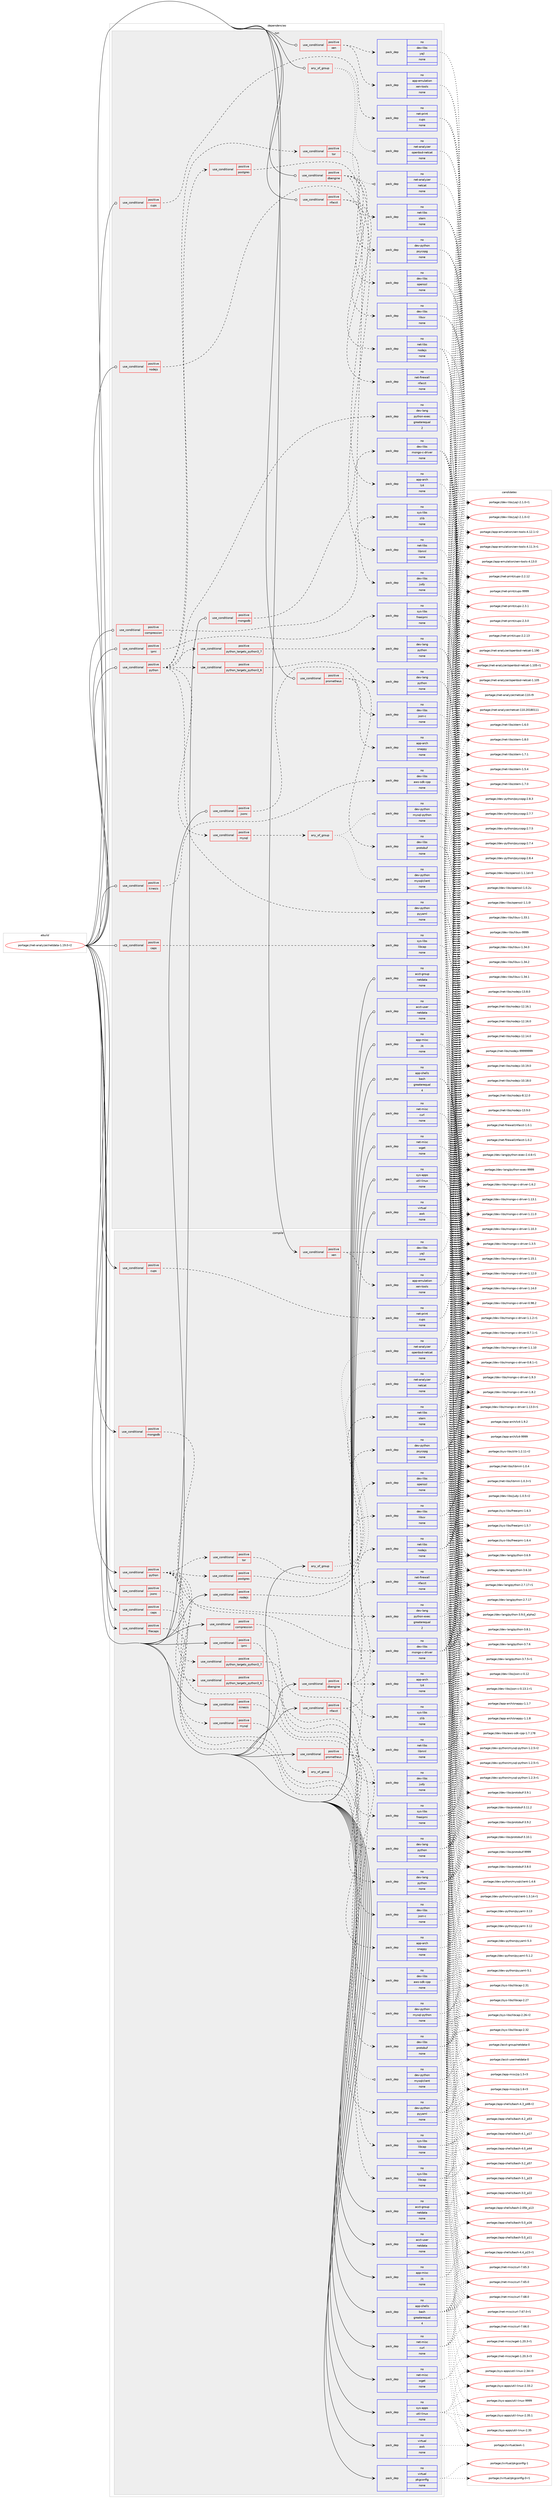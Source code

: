 digraph prolog {

# *************
# Graph options
# *************

newrank=true;
concentrate=true;
compound=true;
graph [rankdir=LR,fontname=Helvetica,fontsize=10,ranksep=1.5];#, ranksep=2.5, nodesep=0.2];
edge  [arrowhead=vee];
node  [fontname=Helvetica,fontsize=10];

# **********
# The ebuild
# **********

subgraph cluster_leftcol {
color=gray;
rank=same;
label=<<i>ebuild</i>>;
id [label="portage://net-analyzer/netdata-1.19.0-r2", color=red, width=4, href="../net-analyzer/netdata-1.19.0-r2.svg"];
}

# ****************
# The dependencies
# ****************

subgraph cluster_midcol {
color=gray;
label=<<i>dependencies</i>>;
subgraph cluster_compile {
fillcolor="#eeeeee";
style=filled;
label=<<i>compile</i>>;
subgraph any2263 {
dependency141020 [label=<<TABLE BORDER="0" CELLBORDER="1" CELLSPACING="0" CELLPADDING="4"><TR><TD CELLPADDING="10">any_of_group</TD></TR></TABLE>>, shape=none, color=red];subgraph pack107224 {
dependency141021 [label=<<TABLE BORDER="0" CELLBORDER="1" CELLSPACING="0" CELLPADDING="4" WIDTH="220"><TR><TD ROWSPAN="6" CELLPADDING="30">pack_dep</TD></TR><TR><TD WIDTH="110">no</TD></TR><TR><TD>net-analyzer</TD></TR><TR><TD>openbsd-netcat</TD></TR><TR><TD>none</TD></TR><TR><TD></TD></TR></TABLE>>, shape=none, color=blue];
}
dependency141020:e -> dependency141021:w [weight=20,style="dotted",arrowhead="oinv"];
subgraph pack107225 {
dependency141022 [label=<<TABLE BORDER="0" CELLBORDER="1" CELLSPACING="0" CELLPADDING="4" WIDTH="220"><TR><TD ROWSPAN="6" CELLPADDING="30">pack_dep</TD></TR><TR><TD WIDTH="110">no</TD></TR><TR><TD>net-analyzer</TD></TR><TR><TD>netcat</TD></TR><TR><TD>none</TD></TR><TR><TD></TD></TR></TABLE>>, shape=none, color=blue];
}
dependency141020:e -> dependency141022:w [weight=20,style="dotted",arrowhead="oinv"];
}
id:e -> dependency141020:w [weight=20,style="solid",arrowhead="vee"];
subgraph cond31406 {
dependency141023 [label=<<TABLE BORDER="0" CELLBORDER="1" CELLSPACING="0" CELLPADDING="4"><TR><TD ROWSPAN="3" CELLPADDING="10">use_conditional</TD></TR><TR><TD>positive</TD></TR><TR><TD>caps</TD></TR></TABLE>>, shape=none, color=red];
subgraph pack107226 {
dependency141024 [label=<<TABLE BORDER="0" CELLBORDER="1" CELLSPACING="0" CELLPADDING="4" WIDTH="220"><TR><TD ROWSPAN="6" CELLPADDING="30">pack_dep</TD></TR><TR><TD WIDTH="110">no</TD></TR><TR><TD>sys-libs</TD></TR><TR><TD>libcap</TD></TR><TR><TD>none</TD></TR><TR><TD></TD></TR></TABLE>>, shape=none, color=blue];
}
dependency141023:e -> dependency141024:w [weight=20,style="dashed",arrowhead="vee"];
}
id:e -> dependency141023:w [weight=20,style="solid",arrowhead="vee"];
subgraph cond31407 {
dependency141025 [label=<<TABLE BORDER="0" CELLBORDER="1" CELLSPACING="0" CELLPADDING="4"><TR><TD ROWSPAN="3" CELLPADDING="10">use_conditional</TD></TR><TR><TD>positive</TD></TR><TR><TD>compression</TD></TR></TABLE>>, shape=none, color=red];
subgraph pack107227 {
dependency141026 [label=<<TABLE BORDER="0" CELLBORDER="1" CELLSPACING="0" CELLPADDING="4" WIDTH="220"><TR><TD ROWSPAN="6" CELLPADDING="30">pack_dep</TD></TR><TR><TD WIDTH="110">no</TD></TR><TR><TD>sys-libs</TD></TR><TR><TD>zlib</TD></TR><TR><TD>none</TD></TR><TR><TD></TD></TR></TABLE>>, shape=none, color=blue];
}
dependency141025:e -> dependency141026:w [weight=20,style="dashed",arrowhead="vee"];
}
id:e -> dependency141025:w [weight=20,style="solid",arrowhead="vee"];
subgraph cond31408 {
dependency141027 [label=<<TABLE BORDER="0" CELLBORDER="1" CELLSPACING="0" CELLPADDING="4"><TR><TD ROWSPAN="3" CELLPADDING="10">use_conditional</TD></TR><TR><TD>positive</TD></TR><TR><TD>cups</TD></TR></TABLE>>, shape=none, color=red];
subgraph pack107228 {
dependency141028 [label=<<TABLE BORDER="0" CELLBORDER="1" CELLSPACING="0" CELLPADDING="4" WIDTH="220"><TR><TD ROWSPAN="6" CELLPADDING="30">pack_dep</TD></TR><TR><TD WIDTH="110">no</TD></TR><TR><TD>net-print</TD></TR><TR><TD>cups</TD></TR><TR><TD>none</TD></TR><TR><TD></TD></TR></TABLE>>, shape=none, color=blue];
}
dependency141027:e -> dependency141028:w [weight=20,style="dashed",arrowhead="vee"];
}
id:e -> dependency141027:w [weight=20,style="solid",arrowhead="vee"];
subgraph cond31409 {
dependency141029 [label=<<TABLE BORDER="0" CELLBORDER="1" CELLSPACING="0" CELLPADDING="4"><TR><TD ROWSPAN="3" CELLPADDING="10">use_conditional</TD></TR><TR><TD>positive</TD></TR><TR><TD>dbengine</TD></TR></TABLE>>, shape=none, color=red];
subgraph pack107229 {
dependency141030 [label=<<TABLE BORDER="0" CELLBORDER="1" CELLSPACING="0" CELLPADDING="4" WIDTH="220"><TR><TD ROWSPAN="6" CELLPADDING="30">pack_dep</TD></TR><TR><TD WIDTH="110">no</TD></TR><TR><TD>dev-libs</TD></TR><TR><TD>libuv</TD></TR><TR><TD>none</TD></TR><TR><TD></TD></TR></TABLE>>, shape=none, color=blue];
}
dependency141029:e -> dependency141030:w [weight=20,style="dashed",arrowhead="vee"];
subgraph pack107230 {
dependency141031 [label=<<TABLE BORDER="0" CELLBORDER="1" CELLSPACING="0" CELLPADDING="4" WIDTH="220"><TR><TD ROWSPAN="6" CELLPADDING="30">pack_dep</TD></TR><TR><TD WIDTH="110">no</TD></TR><TR><TD>app-arch</TD></TR><TR><TD>lz4</TD></TR><TR><TD>none</TD></TR><TR><TD></TD></TR></TABLE>>, shape=none, color=blue];
}
dependency141029:e -> dependency141031:w [weight=20,style="dashed",arrowhead="vee"];
subgraph pack107231 {
dependency141032 [label=<<TABLE BORDER="0" CELLBORDER="1" CELLSPACING="0" CELLPADDING="4" WIDTH="220"><TR><TD ROWSPAN="6" CELLPADDING="30">pack_dep</TD></TR><TR><TD WIDTH="110">no</TD></TR><TR><TD>dev-libs</TD></TR><TR><TD>judy</TD></TR><TR><TD>none</TD></TR><TR><TD></TD></TR></TABLE>>, shape=none, color=blue];
}
dependency141029:e -> dependency141032:w [weight=20,style="dashed",arrowhead="vee"];
subgraph pack107232 {
dependency141033 [label=<<TABLE BORDER="0" CELLBORDER="1" CELLSPACING="0" CELLPADDING="4" WIDTH="220"><TR><TD ROWSPAN="6" CELLPADDING="30">pack_dep</TD></TR><TR><TD WIDTH="110">no</TD></TR><TR><TD>dev-libs</TD></TR><TR><TD>openssl</TD></TR><TR><TD>none</TD></TR><TR><TD></TD></TR></TABLE>>, shape=none, color=blue];
}
dependency141029:e -> dependency141033:w [weight=20,style="dashed",arrowhead="vee"];
}
id:e -> dependency141029:w [weight=20,style="solid",arrowhead="vee"];
subgraph cond31410 {
dependency141034 [label=<<TABLE BORDER="0" CELLBORDER="1" CELLSPACING="0" CELLPADDING="4"><TR><TD ROWSPAN="3" CELLPADDING="10">use_conditional</TD></TR><TR><TD>positive</TD></TR><TR><TD>filecaps</TD></TR></TABLE>>, shape=none, color=red];
subgraph pack107233 {
dependency141035 [label=<<TABLE BORDER="0" CELLBORDER="1" CELLSPACING="0" CELLPADDING="4" WIDTH="220"><TR><TD ROWSPAN="6" CELLPADDING="30">pack_dep</TD></TR><TR><TD WIDTH="110">no</TD></TR><TR><TD>sys-libs</TD></TR><TR><TD>libcap</TD></TR><TR><TD>none</TD></TR><TR><TD></TD></TR></TABLE>>, shape=none, color=blue];
}
dependency141034:e -> dependency141035:w [weight=20,style="dashed",arrowhead="vee"];
}
id:e -> dependency141034:w [weight=20,style="solid",arrowhead="vee"];
subgraph cond31411 {
dependency141036 [label=<<TABLE BORDER="0" CELLBORDER="1" CELLSPACING="0" CELLPADDING="4"><TR><TD ROWSPAN="3" CELLPADDING="10">use_conditional</TD></TR><TR><TD>positive</TD></TR><TR><TD>ipmi</TD></TR></TABLE>>, shape=none, color=red];
subgraph pack107234 {
dependency141037 [label=<<TABLE BORDER="0" CELLBORDER="1" CELLSPACING="0" CELLPADDING="4" WIDTH="220"><TR><TD ROWSPAN="6" CELLPADDING="30">pack_dep</TD></TR><TR><TD WIDTH="110">no</TD></TR><TR><TD>sys-libs</TD></TR><TR><TD>freeipmi</TD></TR><TR><TD>none</TD></TR><TR><TD></TD></TR></TABLE>>, shape=none, color=blue];
}
dependency141036:e -> dependency141037:w [weight=20,style="dashed",arrowhead="vee"];
}
id:e -> dependency141036:w [weight=20,style="solid",arrowhead="vee"];
subgraph cond31412 {
dependency141038 [label=<<TABLE BORDER="0" CELLBORDER="1" CELLSPACING="0" CELLPADDING="4"><TR><TD ROWSPAN="3" CELLPADDING="10">use_conditional</TD></TR><TR><TD>positive</TD></TR><TR><TD>jsonc</TD></TR></TABLE>>, shape=none, color=red];
subgraph pack107235 {
dependency141039 [label=<<TABLE BORDER="0" CELLBORDER="1" CELLSPACING="0" CELLPADDING="4" WIDTH="220"><TR><TD ROWSPAN="6" CELLPADDING="30">pack_dep</TD></TR><TR><TD WIDTH="110">no</TD></TR><TR><TD>dev-libs</TD></TR><TR><TD>json-c</TD></TR><TR><TD>none</TD></TR><TR><TD></TD></TR></TABLE>>, shape=none, color=blue];
}
dependency141038:e -> dependency141039:w [weight=20,style="dashed",arrowhead="vee"];
}
id:e -> dependency141038:w [weight=20,style="solid",arrowhead="vee"];
subgraph cond31413 {
dependency141040 [label=<<TABLE BORDER="0" CELLBORDER="1" CELLSPACING="0" CELLPADDING="4"><TR><TD ROWSPAN="3" CELLPADDING="10">use_conditional</TD></TR><TR><TD>positive</TD></TR><TR><TD>kinesis</TD></TR></TABLE>>, shape=none, color=red];
subgraph pack107236 {
dependency141041 [label=<<TABLE BORDER="0" CELLBORDER="1" CELLSPACING="0" CELLPADDING="4" WIDTH="220"><TR><TD ROWSPAN="6" CELLPADDING="30">pack_dep</TD></TR><TR><TD WIDTH="110">no</TD></TR><TR><TD>dev-libs</TD></TR><TR><TD>aws-sdk-cpp</TD></TR><TR><TD>none</TD></TR><TR><TD></TD></TR></TABLE>>, shape=none, color=blue];
}
dependency141040:e -> dependency141041:w [weight=20,style="dashed",arrowhead="vee"];
}
id:e -> dependency141040:w [weight=20,style="solid",arrowhead="vee"];
subgraph cond31414 {
dependency141042 [label=<<TABLE BORDER="0" CELLBORDER="1" CELLSPACING="0" CELLPADDING="4"><TR><TD ROWSPAN="3" CELLPADDING="10">use_conditional</TD></TR><TR><TD>positive</TD></TR><TR><TD>mongodb</TD></TR></TABLE>>, shape=none, color=red];
subgraph pack107237 {
dependency141043 [label=<<TABLE BORDER="0" CELLBORDER="1" CELLSPACING="0" CELLPADDING="4" WIDTH="220"><TR><TD ROWSPAN="6" CELLPADDING="30">pack_dep</TD></TR><TR><TD WIDTH="110">no</TD></TR><TR><TD>dev-libs</TD></TR><TR><TD>mongo-c-driver</TD></TR><TR><TD>none</TD></TR><TR><TD></TD></TR></TABLE>>, shape=none, color=blue];
}
dependency141042:e -> dependency141043:w [weight=20,style="dashed",arrowhead="vee"];
}
id:e -> dependency141042:w [weight=20,style="solid",arrowhead="vee"];
subgraph cond31415 {
dependency141044 [label=<<TABLE BORDER="0" CELLBORDER="1" CELLSPACING="0" CELLPADDING="4"><TR><TD ROWSPAN="3" CELLPADDING="10">use_conditional</TD></TR><TR><TD>positive</TD></TR><TR><TD>nfacct</TD></TR></TABLE>>, shape=none, color=red];
subgraph pack107238 {
dependency141045 [label=<<TABLE BORDER="0" CELLBORDER="1" CELLSPACING="0" CELLPADDING="4" WIDTH="220"><TR><TD ROWSPAN="6" CELLPADDING="30">pack_dep</TD></TR><TR><TD WIDTH="110">no</TD></TR><TR><TD>net-firewall</TD></TR><TR><TD>nfacct</TD></TR><TR><TD>none</TD></TR><TR><TD></TD></TR></TABLE>>, shape=none, color=blue];
}
dependency141044:e -> dependency141045:w [weight=20,style="dashed",arrowhead="vee"];
subgraph pack107239 {
dependency141046 [label=<<TABLE BORDER="0" CELLBORDER="1" CELLSPACING="0" CELLPADDING="4" WIDTH="220"><TR><TD ROWSPAN="6" CELLPADDING="30">pack_dep</TD></TR><TR><TD WIDTH="110">no</TD></TR><TR><TD>net-libs</TD></TR><TR><TD>libmnl</TD></TR><TR><TD>none</TD></TR><TR><TD></TD></TR></TABLE>>, shape=none, color=blue];
}
dependency141044:e -> dependency141046:w [weight=20,style="dashed",arrowhead="vee"];
}
id:e -> dependency141044:w [weight=20,style="solid",arrowhead="vee"];
subgraph cond31416 {
dependency141047 [label=<<TABLE BORDER="0" CELLBORDER="1" CELLSPACING="0" CELLPADDING="4"><TR><TD ROWSPAN="3" CELLPADDING="10">use_conditional</TD></TR><TR><TD>positive</TD></TR><TR><TD>nodejs</TD></TR></TABLE>>, shape=none, color=red];
subgraph pack107240 {
dependency141048 [label=<<TABLE BORDER="0" CELLBORDER="1" CELLSPACING="0" CELLPADDING="4" WIDTH="220"><TR><TD ROWSPAN="6" CELLPADDING="30">pack_dep</TD></TR><TR><TD WIDTH="110">no</TD></TR><TR><TD>net-libs</TD></TR><TR><TD>nodejs</TD></TR><TR><TD>none</TD></TR><TR><TD></TD></TR></TABLE>>, shape=none, color=blue];
}
dependency141047:e -> dependency141048:w [weight=20,style="dashed",arrowhead="vee"];
}
id:e -> dependency141047:w [weight=20,style="solid",arrowhead="vee"];
subgraph cond31417 {
dependency141049 [label=<<TABLE BORDER="0" CELLBORDER="1" CELLSPACING="0" CELLPADDING="4"><TR><TD ROWSPAN="3" CELLPADDING="10">use_conditional</TD></TR><TR><TD>positive</TD></TR><TR><TD>prometheus</TD></TR></TABLE>>, shape=none, color=red];
subgraph pack107241 {
dependency141050 [label=<<TABLE BORDER="0" CELLBORDER="1" CELLSPACING="0" CELLPADDING="4" WIDTH="220"><TR><TD ROWSPAN="6" CELLPADDING="30">pack_dep</TD></TR><TR><TD WIDTH="110">no</TD></TR><TR><TD>dev-libs</TD></TR><TR><TD>protobuf</TD></TR><TR><TD>none</TD></TR><TR><TD></TD></TR></TABLE>>, shape=none, color=blue];
}
dependency141049:e -> dependency141050:w [weight=20,style="dashed",arrowhead="vee"];
subgraph pack107242 {
dependency141051 [label=<<TABLE BORDER="0" CELLBORDER="1" CELLSPACING="0" CELLPADDING="4" WIDTH="220"><TR><TD ROWSPAN="6" CELLPADDING="30">pack_dep</TD></TR><TR><TD WIDTH="110">no</TD></TR><TR><TD>app-arch</TD></TR><TR><TD>snappy</TD></TR><TR><TD>none</TD></TR><TR><TD></TD></TR></TABLE>>, shape=none, color=blue];
}
dependency141049:e -> dependency141051:w [weight=20,style="dashed",arrowhead="vee"];
}
id:e -> dependency141049:w [weight=20,style="solid",arrowhead="vee"];
subgraph cond31418 {
dependency141052 [label=<<TABLE BORDER="0" CELLBORDER="1" CELLSPACING="0" CELLPADDING="4"><TR><TD ROWSPAN="3" CELLPADDING="10">use_conditional</TD></TR><TR><TD>positive</TD></TR><TR><TD>python</TD></TR></TABLE>>, shape=none, color=red];
subgraph cond31419 {
dependency141053 [label=<<TABLE BORDER="0" CELLBORDER="1" CELLSPACING="0" CELLPADDING="4"><TR><TD ROWSPAN="3" CELLPADDING="10">use_conditional</TD></TR><TR><TD>positive</TD></TR><TR><TD>python_targets_python3_6</TD></TR></TABLE>>, shape=none, color=red];
subgraph pack107243 {
dependency141054 [label=<<TABLE BORDER="0" CELLBORDER="1" CELLSPACING="0" CELLPADDING="4" WIDTH="220"><TR><TD ROWSPAN="6" CELLPADDING="30">pack_dep</TD></TR><TR><TD WIDTH="110">no</TD></TR><TR><TD>dev-lang</TD></TR><TR><TD>python</TD></TR><TR><TD>none</TD></TR><TR><TD></TD></TR></TABLE>>, shape=none, color=blue];
}
dependency141053:e -> dependency141054:w [weight=20,style="dashed",arrowhead="vee"];
}
dependency141052:e -> dependency141053:w [weight=20,style="dashed",arrowhead="vee"];
subgraph cond31420 {
dependency141055 [label=<<TABLE BORDER="0" CELLBORDER="1" CELLSPACING="0" CELLPADDING="4"><TR><TD ROWSPAN="3" CELLPADDING="10">use_conditional</TD></TR><TR><TD>positive</TD></TR><TR><TD>python_targets_python3_7</TD></TR></TABLE>>, shape=none, color=red];
subgraph pack107244 {
dependency141056 [label=<<TABLE BORDER="0" CELLBORDER="1" CELLSPACING="0" CELLPADDING="4" WIDTH="220"><TR><TD ROWSPAN="6" CELLPADDING="30">pack_dep</TD></TR><TR><TD WIDTH="110">no</TD></TR><TR><TD>dev-lang</TD></TR><TR><TD>python</TD></TR><TR><TD>none</TD></TR><TR><TD></TD></TR></TABLE>>, shape=none, color=blue];
}
dependency141055:e -> dependency141056:w [weight=20,style="dashed",arrowhead="vee"];
}
dependency141052:e -> dependency141055:w [weight=20,style="dashed",arrowhead="vee"];
subgraph pack107245 {
dependency141057 [label=<<TABLE BORDER="0" CELLBORDER="1" CELLSPACING="0" CELLPADDING="4" WIDTH="220"><TR><TD ROWSPAN="6" CELLPADDING="30">pack_dep</TD></TR><TR><TD WIDTH="110">no</TD></TR><TR><TD>dev-lang</TD></TR><TR><TD>python-exec</TD></TR><TR><TD>greaterequal</TD></TR><TR><TD>2</TD></TR></TABLE>>, shape=none, color=blue];
}
dependency141052:e -> dependency141057:w [weight=20,style="dashed",arrowhead="vee"];
subgraph pack107246 {
dependency141058 [label=<<TABLE BORDER="0" CELLBORDER="1" CELLSPACING="0" CELLPADDING="4" WIDTH="220"><TR><TD ROWSPAN="6" CELLPADDING="30">pack_dep</TD></TR><TR><TD WIDTH="110">no</TD></TR><TR><TD>dev-python</TD></TR><TR><TD>pyyaml</TD></TR><TR><TD>none</TD></TR><TR><TD></TD></TR></TABLE>>, shape=none, color=blue];
}
dependency141052:e -> dependency141058:w [weight=20,style="dashed",arrowhead="vee"];
subgraph cond31421 {
dependency141059 [label=<<TABLE BORDER="0" CELLBORDER="1" CELLSPACING="0" CELLPADDING="4"><TR><TD ROWSPAN="3" CELLPADDING="10">use_conditional</TD></TR><TR><TD>positive</TD></TR><TR><TD>mysql</TD></TR></TABLE>>, shape=none, color=red];
subgraph any2264 {
dependency141060 [label=<<TABLE BORDER="0" CELLBORDER="1" CELLSPACING="0" CELLPADDING="4"><TR><TD CELLPADDING="10">any_of_group</TD></TR></TABLE>>, shape=none, color=red];subgraph pack107247 {
dependency141061 [label=<<TABLE BORDER="0" CELLBORDER="1" CELLSPACING="0" CELLPADDING="4" WIDTH="220"><TR><TD ROWSPAN="6" CELLPADDING="30">pack_dep</TD></TR><TR><TD WIDTH="110">no</TD></TR><TR><TD>dev-python</TD></TR><TR><TD>mysqlclient</TD></TR><TR><TD>none</TD></TR><TR><TD></TD></TR></TABLE>>, shape=none, color=blue];
}
dependency141060:e -> dependency141061:w [weight=20,style="dotted",arrowhead="oinv"];
subgraph pack107248 {
dependency141062 [label=<<TABLE BORDER="0" CELLBORDER="1" CELLSPACING="0" CELLPADDING="4" WIDTH="220"><TR><TD ROWSPAN="6" CELLPADDING="30">pack_dep</TD></TR><TR><TD WIDTH="110">no</TD></TR><TR><TD>dev-python</TD></TR><TR><TD>mysql-python</TD></TR><TR><TD>none</TD></TR><TR><TD></TD></TR></TABLE>>, shape=none, color=blue];
}
dependency141060:e -> dependency141062:w [weight=20,style="dotted",arrowhead="oinv"];
}
dependency141059:e -> dependency141060:w [weight=20,style="dashed",arrowhead="vee"];
}
dependency141052:e -> dependency141059:w [weight=20,style="dashed",arrowhead="vee"];
subgraph cond31422 {
dependency141063 [label=<<TABLE BORDER="0" CELLBORDER="1" CELLSPACING="0" CELLPADDING="4"><TR><TD ROWSPAN="3" CELLPADDING="10">use_conditional</TD></TR><TR><TD>positive</TD></TR><TR><TD>postgres</TD></TR></TABLE>>, shape=none, color=red];
subgraph pack107249 {
dependency141064 [label=<<TABLE BORDER="0" CELLBORDER="1" CELLSPACING="0" CELLPADDING="4" WIDTH="220"><TR><TD ROWSPAN="6" CELLPADDING="30">pack_dep</TD></TR><TR><TD WIDTH="110">no</TD></TR><TR><TD>dev-python</TD></TR><TR><TD>psycopg</TD></TR><TR><TD>none</TD></TR><TR><TD></TD></TR></TABLE>>, shape=none, color=blue];
}
dependency141063:e -> dependency141064:w [weight=20,style="dashed",arrowhead="vee"];
}
dependency141052:e -> dependency141063:w [weight=20,style="dashed",arrowhead="vee"];
subgraph cond31423 {
dependency141065 [label=<<TABLE BORDER="0" CELLBORDER="1" CELLSPACING="0" CELLPADDING="4"><TR><TD ROWSPAN="3" CELLPADDING="10">use_conditional</TD></TR><TR><TD>positive</TD></TR><TR><TD>tor</TD></TR></TABLE>>, shape=none, color=red];
subgraph pack107250 {
dependency141066 [label=<<TABLE BORDER="0" CELLBORDER="1" CELLSPACING="0" CELLPADDING="4" WIDTH="220"><TR><TD ROWSPAN="6" CELLPADDING="30">pack_dep</TD></TR><TR><TD WIDTH="110">no</TD></TR><TR><TD>net-libs</TD></TR><TR><TD>stem</TD></TR><TR><TD>none</TD></TR><TR><TD></TD></TR></TABLE>>, shape=none, color=blue];
}
dependency141065:e -> dependency141066:w [weight=20,style="dashed",arrowhead="vee"];
}
dependency141052:e -> dependency141065:w [weight=20,style="dashed",arrowhead="vee"];
}
id:e -> dependency141052:w [weight=20,style="solid",arrowhead="vee"];
subgraph cond31424 {
dependency141067 [label=<<TABLE BORDER="0" CELLBORDER="1" CELLSPACING="0" CELLPADDING="4"><TR><TD ROWSPAN="3" CELLPADDING="10">use_conditional</TD></TR><TR><TD>positive</TD></TR><TR><TD>xen</TD></TR></TABLE>>, shape=none, color=red];
subgraph pack107251 {
dependency141068 [label=<<TABLE BORDER="0" CELLBORDER="1" CELLSPACING="0" CELLPADDING="4" WIDTH="220"><TR><TD ROWSPAN="6" CELLPADDING="30">pack_dep</TD></TR><TR><TD WIDTH="110">no</TD></TR><TR><TD>app-emulation</TD></TR><TR><TD>xen-tools</TD></TR><TR><TD>none</TD></TR><TR><TD></TD></TR></TABLE>>, shape=none, color=blue];
}
dependency141067:e -> dependency141068:w [weight=20,style="dashed",arrowhead="vee"];
subgraph pack107252 {
dependency141069 [label=<<TABLE BORDER="0" CELLBORDER="1" CELLSPACING="0" CELLPADDING="4" WIDTH="220"><TR><TD ROWSPAN="6" CELLPADDING="30">pack_dep</TD></TR><TR><TD WIDTH="110">no</TD></TR><TR><TD>dev-libs</TD></TR><TR><TD>yajl</TD></TR><TR><TD>none</TD></TR><TR><TD></TD></TR></TABLE>>, shape=none, color=blue];
}
dependency141067:e -> dependency141069:w [weight=20,style="dashed",arrowhead="vee"];
}
id:e -> dependency141067:w [weight=20,style="solid",arrowhead="vee"];
subgraph pack107253 {
dependency141070 [label=<<TABLE BORDER="0" CELLBORDER="1" CELLSPACING="0" CELLPADDING="4" WIDTH="220"><TR><TD ROWSPAN="6" CELLPADDING="30">pack_dep</TD></TR><TR><TD WIDTH="110">no</TD></TR><TR><TD>acct-group</TD></TR><TR><TD>netdata</TD></TR><TR><TD>none</TD></TR><TR><TD></TD></TR></TABLE>>, shape=none, color=blue];
}
id:e -> dependency141070:w [weight=20,style="solid",arrowhead="vee"];
subgraph pack107254 {
dependency141071 [label=<<TABLE BORDER="0" CELLBORDER="1" CELLSPACING="0" CELLPADDING="4" WIDTH="220"><TR><TD ROWSPAN="6" CELLPADDING="30">pack_dep</TD></TR><TR><TD WIDTH="110">no</TD></TR><TR><TD>acct-user</TD></TR><TR><TD>netdata</TD></TR><TR><TD>none</TD></TR><TR><TD></TD></TR></TABLE>>, shape=none, color=blue];
}
id:e -> dependency141071:w [weight=20,style="solid",arrowhead="vee"];
subgraph pack107255 {
dependency141072 [label=<<TABLE BORDER="0" CELLBORDER="1" CELLSPACING="0" CELLPADDING="4" WIDTH="220"><TR><TD ROWSPAN="6" CELLPADDING="30">pack_dep</TD></TR><TR><TD WIDTH="110">no</TD></TR><TR><TD>app-misc</TD></TR><TR><TD>jq</TD></TR><TR><TD>none</TD></TR><TR><TD></TD></TR></TABLE>>, shape=none, color=blue];
}
id:e -> dependency141072:w [weight=20,style="solid",arrowhead="vee"];
subgraph pack107256 {
dependency141073 [label=<<TABLE BORDER="0" CELLBORDER="1" CELLSPACING="0" CELLPADDING="4" WIDTH="220"><TR><TD ROWSPAN="6" CELLPADDING="30">pack_dep</TD></TR><TR><TD WIDTH="110">no</TD></TR><TR><TD>app-shells</TD></TR><TR><TD>bash</TD></TR><TR><TD>greaterequal</TD></TR><TR><TD>4</TD></TR></TABLE>>, shape=none, color=blue];
}
id:e -> dependency141073:w [weight=20,style="solid",arrowhead="vee"];
subgraph pack107257 {
dependency141074 [label=<<TABLE BORDER="0" CELLBORDER="1" CELLSPACING="0" CELLPADDING="4" WIDTH="220"><TR><TD ROWSPAN="6" CELLPADDING="30">pack_dep</TD></TR><TR><TD WIDTH="110">no</TD></TR><TR><TD>net-misc</TD></TR><TR><TD>curl</TD></TR><TR><TD>none</TD></TR><TR><TD></TD></TR></TABLE>>, shape=none, color=blue];
}
id:e -> dependency141074:w [weight=20,style="solid",arrowhead="vee"];
subgraph pack107258 {
dependency141075 [label=<<TABLE BORDER="0" CELLBORDER="1" CELLSPACING="0" CELLPADDING="4" WIDTH="220"><TR><TD ROWSPAN="6" CELLPADDING="30">pack_dep</TD></TR><TR><TD WIDTH="110">no</TD></TR><TR><TD>net-misc</TD></TR><TR><TD>wget</TD></TR><TR><TD>none</TD></TR><TR><TD></TD></TR></TABLE>>, shape=none, color=blue];
}
id:e -> dependency141075:w [weight=20,style="solid",arrowhead="vee"];
subgraph pack107259 {
dependency141076 [label=<<TABLE BORDER="0" CELLBORDER="1" CELLSPACING="0" CELLPADDING="4" WIDTH="220"><TR><TD ROWSPAN="6" CELLPADDING="30">pack_dep</TD></TR><TR><TD WIDTH="110">no</TD></TR><TR><TD>sys-apps</TD></TR><TR><TD>util-linux</TD></TR><TR><TD>none</TD></TR><TR><TD></TD></TR></TABLE>>, shape=none, color=blue];
}
id:e -> dependency141076:w [weight=20,style="solid",arrowhead="vee"];
subgraph pack107260 {
dependency141077 [label=<<TABLE BORDER="0" CELLBORDER="1" CELLSPACING="0" CELLPADDING="4" WIDTH="220"><TR><TD ROWSPAN="6" CELLPADDING="30">pack_dep</TD></TR><TR><TD WIDTH="110">no</TD></TR><TR><TD>virtual</TD></TR><TR><TD>awk</TD></TR><TR><TD>none</TD></TR><TR><TD></TD></TR></TABLE>>, shape=none, color=blue];
}
id:e -> dependency141077:w [weight=20,style="solid",arrowhead="vee"];
subgraph pack107261 {
dependency141078 [label=<<TABLE BORDER="0" CELLBORDER="1" CELLSPACING="0" CELLPADDING="4" WIDTH="220"><TR><TD ROWSPAN="6" CELLPADDING="30">pack_dep</TD></TR><TR><TD WIDTH="110">no</TD></TR><TR><TD>virtual</TD></TR><TR><TD>pkgconfig</TD></TR><TR><TD>none</TD></TR><TR><TD></TD></TR></TABLE>>, shape=none, color=blue];
}
id:e -> dependency141078:w [weight=20,style="solid",arrowhead="vee"];
}
subgraph cluster_compileandrun {
fillcolor="#eeeeee";
style=filled;
label=<<i>compile and run</i>>;
}
subgraph cluster_run {
fillcolor="#eeeeee";
style=filled;
label=<<i>run</i>>;
subgraph any2265 {
dependency141079 [label=<<TABLE BORDER="0" CELLBORDER="1" CELLSPACING="0" CELLPADDING="4"><TR><TD CELLPADDING="10">any_of_group</TD></TR></TABLE>>, shape=none, color=red];subgraph pack107262 {
dependency141080 [label=<<TABLE BORDER="0" CELLBORDER="1" CELLSPACING="0" CELLPADDING="4" WIDTH="220"><TR><TD ROWSPAN="6" CELLPADDING="30">pack_dep</TD></TR><TR><TD WIDTH="110">no</TD></TR><TR><TD>net-analyzer</TD></TR><TR><TD>openbsd-netcat</TD></TR><TR><TD>none</TD></TR><TR><TD></TD></TR></TABLE>>, shape=none, color=blue];
}
dependency141079:e -> dependency141080:w [weight=20,style="dotted",arrowhead="oinv"];
subgraph pack107263 {
dependency141081 [label=<<TABLE BORDER="0" CELLBORDER="1" CELLSPACING="0" CELLPADDING="4" WIDTH="220"><TR><TD ROWSPAN="6" CELLPADDING="30">pack_dep</TD></TR><TR><TD WIDTH="110">no</TD></TR><TR><TD>net-analyzer</TD></TR><TR><TD>netcat</TD></TR><TR><TD>none</TD></TR><TR><TD></TD></TR></TABLE>>, shape=none, color=blue];
}
dependency141079:e -> dependency141081:w [weight=20,style="dotted",arrowhead="oinv"];
}
id:e -> dependency141079:w [weight=20,style="solid",arrowhead="odot"];
subgraph cond31425 {
dependency141082 [label=<<TABLE BORDER="0" CELLBORDER="1" CELLSPACING="0" CELLPADDING="4"><TR><TD ROWSPAN="3" CELLPADDING="10">use_conditional</TD></TR><TR><TD>positive</TD></TR><TR><TD>caps</TD></TR></TABLE>>, shape=none, color=red];
subgraph pack107264 {
dependency141083 [label=<<TABLE BORDER="0" CELLBORDER="1" CELLSPACING="0" CELLPADDING="4" WIDTH="220"><TR><TD ROWSPAN="6" CELLPADDING="30">pack_dep</TD></TR><TR><TD WIDTH="110">no</TD></TR><TR><TD>sys-libs</TD></TR><TR><TD>libcap</TD></TR><TR><TD>none</TD></TR><TR><TD></TD></TR></TABLE>>, shape=none, color=blue];
}
dependency141082:e -> dependency141083:w [weight=20,style="dashed",arrowhead="vee"];
}
id:e -> dependency141082:w [weight=20,style="solid",arrowhead="odot"];
subgraph cond31426 {
dependency141084 [label=<<TABLE BORDER="0" CELLBORDER="1" CELLSPACING="0" CELLPADDING="4"><TR><TD ROWSPAN="3" CELLPADDING="10">use_conditional</TD></TR><TR><TD>positive</TD></TR><TR><TD>compression</TD></TR></TABLE>>, shape=none, color=red];
subgraph pack107265 {
dependency141085 [label=<<TABLE BORDER="0" CELLBORDER="1" CELLSPACING="0" CELLPADDING="4" WIDTH="220"><TR><TD ROWSPAN="6" CELLPADDING="30">pack_dep</TD></TR><TR><TD WIDTH="110">no</TD></TR><TR><TD>sys-libs</TD></TR><TR><TD>zlib</TD></TR><TR><TD>none</TD></TR><TR><TD></TD></TR></TABLE>>, shape=none, color=blue];
}
dependency141084:e -> dependency141085:w [weight=20,style="dashed",arrowhead="vee"];
}
id:e -> dependency141084:w [weight=20,style="solid",arrowhead="odot"];
subgraph cond31427 {
dependency141086 [label=<<TABLE BORDER="0" CELLBORDER="1" CELLSPACING="0" CELLPADDING="4"><TR><TD ROWSPAN="3" CELLPADDING="10">use_conditional</TD></TR><TR><TD>positive</TD></TR><TR><TD>cups</TD></TR></TABLE>>, shape=none, color=red];
subgraph pack107266 {
dependency141087 [label=<<TABLE BORDER="0" CELLBORDER="1" CELLSPACING="0" CELLPADDING="4" WIDTH="220"><TR><TD ROWSPAN="6" CELLPADDING="30">pack_dep</TD></TR><TR><TD WIDTH="110">no</TD></TR><TR><TD>net-print</TD></TR><TR><TD>cups</TD></TR><TR><TD>none</TD></TR><TR><TD></TD></TR></TABLE>>, shape=none, color=blue];
}
dependency141086:e -> dependency141087:w [weight=20,style="dashed",arrowhead="vee"];
}
id:e -> dependency141086:w [weight=20,style="solid",arrowhead="odot"];
subgraph cond31428 {
dependency141088 [label=<<TABLE BORDER="0" CELLBORDER="1" CELLSPACING="0" CELLPADDING="4"><TR><TD ROWSPAN="3" CELLPADDING="10">use_conditional</TD></TR><TR><TD>positive</TD></TR><TR><TD>dbengine</TD></TR></TABLE>>, shape=none, color=red];
subgraph pack107267 {
dependency141089 [label=<<TABLE BORDER="0" CELLBORDER="1" CELLSPACING="0" CELLPADDING="4" WIDTH="220"><TR><TD ROWSPAN="6" CELLPADDING="30">pack_dep</TD></TR><TR><TD WIDTH="110">no</TD></TR><TR><TD>dev-libs</TD></TR><TR><TD>libuv</TD></TR><TR><TD>none</TD></TR><TR><TD></TD></TR></TABLE>>, shape=none, color=blue];
}
dependency141088:e -> dependency141089:w [weight=20,style="dashed",arrowhead="vee"];
subgraph pack107268 {
dependency141090 [label=<<TABLE BORDER="0" CELLBORDER="1" CELLSPACING="0" CELLPADDING="4" WIDTH="220"><TR><TD ROWSPAN="6" CELLPADDING="30">pack_dep</TD></TR><TR><TD WIDTH="110">no</TD></TR><TR><TD>app-arch</TD></TR><TR><TD>lz4</TD></TR><TR><TD>none</TD></TR><TR><TD></TD></TR></TABLE>>, shape=none, color=blue];
}
dependency141088:e -> dependency141090:w [weight=20,style="dashed",arrowhead="vee"];
subgraph pack107269 {
dependency141091 [label=<<TABLE BORDER="0" CELLBORDER="1" CELLSPACING="0" CELLPADDING="4" WIDTH="220"><TR><TD ROWSPAN="6" CELLPADDING="30">pack_dep</TD></TR><TR><TD WIDTH="110">no</TD></TR><TR><TD>dev-libs</TD></TR><TR><TD>judy</TD></TR><TR><TD>none</TD></TR><TR><TD></TD></TR></TABLE>>, shape=none, color=blue];
}
dependency141088:e -> dependency141091:w [weight=20,style="dashed",arrowhead="vee"];
subgraph pack107270 {
dependency141092 [label=<<TABLE BORDER="0" CELLBORDER="1" CELLSPACING="0" CELLPADDING="4" WIDTH="220"><TR><TD ROWSPAN="6" CELLPADDING="30">pack_dep</TD></TR><TR><TD WIDTH="110">no</TD></TR><TR><TD>dev-libs</TD></TR><TR><TD>openssl</TD></TR><TR><TD>none</TD></TR><TR><TD></TD></TR></TABLE>>, shape=none, color=blue];
}
dependency141088:e -> dependency141092:w [weight=20,style="dashed",arrowhead="vee"];
}
id:e -> dependency141088:w [weight=20,style="solid",arrowhead="odot"];
subgraph cond31429 {
dependency141093 [label=<<TABLE BORDER="0" CELLBORDER="1" CELLSPACING="0" CELLPADDING="4"><TR><TD ROWSPAN="3" CELLPADDING="10">use_conditional</TD></TR><TR><TD>positive</TD></TR><TR><TD>ipmi</TD></TR></TABLE>>, shape=none, color=red];
subgraph pack107271 {
dependency141094 [label=<<TABLE BORDER="0" CELLBORDER="1" CELLSPACING="0" CELLPADDING="4" WIDTH="220"><TR><TD ROWSPAN="6" CELLPADDING="30">pack_dep</TD></TR><TR><TD WIDTH="110">no</TD></TR><TR><TD>sys-libs</TD></TR><TR><TD>freeipmi</TD></TR><TR><TD>none</TD></TR><TR><TD></TD></TR></TABLE>>, shape=none, color=blue];
}
dependency141093:e -> dependency141094:w [weight=20,style="dashed",arrowhead="vee"];
}
id:e -> dependency141093:w [weight=20,style="solid",arrowhead="odot"];
subgraph cond31430 {
dependency141095 [label=<<TABLE BORDER="0" CELLBORDER="1" CELLSPACING="0" CELLPADDING="4"><TR><TD ROWSPAN="3" CELLPADDING="10">use_conditional</TD></TR><TR><TD>positive</TD></TR><TR><TD>jsonc</TD></TR></TABLE>>, shape=none, color=red];
subgraph pack107272 {
dependency141096 [label=<<TABLE BORDER="0" CELLBORDER="1" CELLSPACING="0" CELLPADDING="4" WIDTH="220"><TR><TD ROWSPAN="6" CELLPADDING="30">pack_dep</TD></TR><TR><TD WIDTH="110">no</TD></TR><TR><TD>dev-libs</TD></TR><TR><TD>json-c</TD></TR><TR><TD>none</TD></TR><TR><TD></TD></TR></TABLE>>, shape=none, color=blue];
}
dependency141095:e -> dependency141096:w [weight=20,style="dashed",arrowhead="vee"];
}
id:e -> dependency141095:w [weight=20,style="solid",arrowhead="odot"];
subgraph cond31431 {
dependency141097 [label=<<TABLE BORDER="0" CELLBORDER="1" CELLSPACING="0" CELLPADDING="4"><TR><TD ROWSPAN="3" CELLPADDING="10">use_conditional</TD></TR><TR><TD>positive</TD></TR><TR><TD>kinesis</TD></TR></TABLE>>, shape=none, color=red];
subgraph pack107273 {
dependency141098 [label=<<TABLE BORDER="0" CELLBORDER="1" CELLSPACING="0" CELLPADDING="4" WIDTH="220"><TR><TD ROWSPAN="6" CELLPADDING="30">pack_dep</TD></TR><TR><TD WIDTH="110">no</TD></TR><TR><TD>dev-libs</TD></TR><TR><TD>aws-sdk-cpp</TD></TR><TR><TD>none</TD></TR><TR><TD></TD></TR></TABLE>>, shape=none, color=blue];
}
dependency141097:e -> dependency141098:w [weight=20,style="dashed",arrowhead="vee"];
}
id:e -> dependency141097:w [weight=20,style="solid",arrowhead="odot"];
subgraph cond31432 {
dependency141099 [label=<<TABLE BORDER="0" CELLBORDER="1" CELLSPACING="0" CELLPADDING="4"><TR><TD ROWSPAN="3" CELLPADDING="10">use_conditional</TD></TR><TR><TD>positive</TD></TR><TR><TD>mongodb</TD></TR></TABLE>>, shape=none, color=red];
subgraph pack107274 {
dependency141100 [label=<<TABLE BORDER="0" CELLBORDER="1" CELLSPACING="0" CELLPADDING="4" WIDTH="220"><TR><TD ROWSPAN="6" CELLPADDING="30">pack_dep</TD></TR><TR><TD WIDTH="110">no</TD></TR><TR><TD>dev-libs</TD></TR><TR><TD>mongo-c-driver</TD></TR><TR><TD>none</TD></TR><TR><TD></TD></TR></TABLE>>, shape=none, color=blue];
}
dependency141099:e -> dependency141100:w [weight=20,style="dashed",arrowhead="vee"];
}
id:e -> dependency141099:w [weight=20,style="solid",arrowhead="odot"];
subgraph cond31433 {
dependency141101 [label=<<TABLE BORDER="0" CELLBORDER="1" CELLSPACING="0" CELLPADDING="4"><TR><TD ROWSPAN="3" CELLPADDING="10">use_conditional</TD></TR><TR><TD>positive</TD></TR><TR><TD>nfacct</TD></TR></TABLE>>, shape=none, color=red];
subgraph pack107275 {
dependency141102 [label=<<TABLE BORDER="0" CELLBORDER="1" CELLSPACING="0" CELLPADDING="4" WIDTH="220"><TR><TD ROWSPAN="6" CELLPADDING="30">pack_dep</TD></TR><TR><TD WIDTH="110">no</TD></TR><TR><TD>net-firewall</TD></TR><TR><TD>nfacct</TD></TR><TR><TD>none</TD></TR><TR><TD></TD></TR></TABLE>>, shape=none, color=blue];
}
dependency141101:e -> dependency141102:w [weight=20,style="dashed",arrowhead="vee"];
subgraph pack107276 {
dependency141103 [label=<<TABLE BORDER="0" CELLBORDER="1" CELLSPACING="0" CELLPADDING="4" WIDTH="220"><TR><TD ROWSPAN="6" CELLPADDING="30">pack_dep</TD></TR><TR><TD WIDTH="110">no</TD></TR><TR><TD>net-libs</TD></TR><TR><TD>libmnl</TD></TR><TR><TD>none</TD></TR><TR><TD></TD></TR></TABLE>>, shape=none, color=blue];
}
dependency141101:e -> dependency141103:w [weight=20,style="dashed",arrowhead="vee"];
}
id:e -> dependency141101:w [weight=20,style="solid",arrowhead="odot"];
subgraph cond31434 {
dependency141104 [label=<<TABLE BORDER="0" CELLBORDER="1" CELLSPACING="0" CELLPADDING="4"><TR><TD ROWSPAN="3" CELLPADDING="10">use_conditional</TD></TR><TR><TD>positive</TD></TR><TR><TD>nodejs</TD></TR></TABLE>>, shape=none, color=red];
subgraph pack107277 {
dependency141105 [label=<<TABLE BORDER="0" CELLBORDER="1" CELLSPACING="0" CELLPADDING="4" WIDTH="220"><TR><TD ROWSPAN="6" CELLPADDING="30">pack_dep</TD></TR><TR><TD WIDTH="110">no</TD></TR><TR><TD>net-libs</TD></TR><TR><TD>nodejs</TD></TR><TR><TD>none</TD></TR><TR><TD></TD></TR></TABLE>>, shape=none, color=blue];
}
dependency141104:e -> dependency141105:w [weight=20,style="dashed",arrowhead="vee"];
}
id:e -> dependency141104:w [weight=20,style="solid",arrowhead="odot"];
subgraph cond31435 {
dependency141106 [label=<<TABLE BORDER="0" CELLBORDER="1" CELLSPACING="0" CELLPADDING="4"><TR><TD ROWSPAN="3" CELLPADDING="10">use_conditional</TD></TR><TR><TD>positive</TD></TR><TR><TD>prometheus</TD></TR></TABLE>>, shape=none, color=red];
subgraph pack107278 {
dependency141107 [label=<<TABLE BORDER="0" CELLBORDER="1" CELLSPACING="0" CELLPADDING="4" WIDTH="220"><TR><TD ROWSPAN="6" CELLPADDING="30">pack_dep</TD></TR><TR><TD WIDTH="110">no</TD></TR><TR><TD>dev-libs</TD></TR><TR><TD>protobuf</TD></TR><TR><TD>none</TD></TR><TR><TD></TD></TR></TABLE>>, shape=none, color=blue];
}
dependency141106:e -> dependency141107:w [weight=20,style="dashed",arrowhead="vee"];
subgraph pack107279 {
dependency141108 [label=<<TABLE BORDER="0" CELLBORDER="1" CELLSPACING="0" CELLPADDING="4" WIDTH="220"><TR><TD ROWSPAN="6" CELLPADDING="30">pack_dep</TD></TR><TR><TD WIDTH="110">no</TD></TR><TR><TD>app-arch</TD></TR><TR><TD>snappy</TD></TR><TR><TD>none</TD></TR><TR><TD></TD></TR></TABLE>>, shape=none, color=blue];
}
dependency141106:e -> dependency141108:w [weight=20,style="dashed",arrowhead="vee"];
}
id:e -> dependency141106:w [weight=20,style="solid",arrowhead="odot"];
subgraph cond31436 {
dependency141109 [label=<<TABLE BORDER="0" CELLBORDER="1" CELLSPACING="0" CELLPADDING="4"><TR><TD ROWSPAN="3" CELLPADDING="10">use_conditional</TD></TR><TR><TD>positive</TD></TR><TR><TD>python</TD></TR></TABLE>>, shape=none, color=red];
subgraph cond31437 {
dependency141110 [label=<<TABLE BORDER="0" CELLBORDER="1" CELLSPACING="0" CELLPADDING="4"><TR><TD ROWSPAN="3" CELLPADDING="10">use_conditional</TD></TR><TR><TD>positive</TD></TR><TR><TD>python_targets_python3_6</TD></TR></TABLE>>, shape=none, color=red];
subgraph pack107280 {
dependency141111 [label=<<TABLE BORDER="0" CELLBORDER="1" CELLSPACING="0" CELLPADDING="4" WIDTH="220"><TR><TD ROWSPAN="6" CELLPADDING="30">pack_dep</TD></TR><TR><TD WIDTH="110">no</TD></TR><TR><TD>dev-lang</TD></TR><TR><TD>python</TD></TR><TR><TD>none</TD></TR><TR><TD></TD></TR></TABLE>>, shape=none, color=blue];
}
dependency141110:e -> dependency141111:w [weight=20,style="dashed",arrowhead="vee"];
}
dependency141109:e -> dependency141110:w [weight=20,style="dashed",arrowhead="vee"];
subgraph cond31438 {
dependency141112 [label=<<TABLE BORDER="0" CELLBORDER="1" CELLSPACING="0" CELLPADDING="4"><TR><TD ROWSPAN="3" CELLPADDING="10">use_conditional</TD></TR><TR><TD>positive</TD></TR><TR><TD>python_targets_python3_7</TD></TR></TABLE>>, shape=none, color=red];
subgraph pack107281 {
dependency141113 [label=<<TABLE BORDER="0" CELLBORDER="1" CELLSPACING="0" CELLPADDING="4" WIDTH="220"><TR><TD ROWSPAN="6" CELLPADDING="30">pack_dep</TD></TR><TR><TD WIDTH="110">no</TD></TR><TR><TD>dev-lang</TD></TR><TR><TD>python</TD></TR><TR><TD>none</TD></TR><TR><TD></TD></TR></TABLE>>, shape=none, color=blue];
}
dependency141112:e -> dependency141113:w [weight=20,style="dashed",arrowhead="vee"];
}
dependency141109:e -> dependency141112:w [weight=20,style="dashed",arrowhead="vee"];
subgraph pack107282 {
dependency141114 [label=<<TABLE BORDER="0" CELLBORDER="1" CELLSPACING="0" CELLPADDING="4" WIDTH="220"><TR><TD ROWSPAN="6" CELLPADDING="30">pack_dep</TD></TR><TR><TD WIDTH="110">no</TD></TR><TR><TD>dev-lang</TD></TR><TR><TD>python-exec</TD></TR><TR><TD>greaterequal</TD></TR><TR><TD>2</TD></TR></TABLE>>, shape=none, color=blue];
}
dependency141109:e -> dependency141114:w [weight=20,style="dashed",arrowhead="vee"];
subgraph pack107283 {
dependency141115 [label=<<TABLE BORDER="0" CELLBORDER="1" CELLSPACING="0" CELLPADDING="4" WIDTH="220"><TR><TD ROWSPAN="6" CELLPADDING="30">pack_dep</TD></TR><TR><TD WIDTH="110">no</TD></TR><TR><TD>dev-python</TD></TR><TR><TD>pyyaml</TD></TR><TR><TD>none</TD></TR><TR><TD></TD></TR></TABLE>>, shape=none, color=blue];
}
dependency141109:e -> dependency141115:w [weight=20,style="dashed",arrowhead="vee"];
subgraph cond31439 {
dependency141116 [label=<<TABLE BORDER="0" CELLBORDER="1" CELLSPACING="0" CELLPADDING="4"><TR><TD ROWSPAN="3" CELLPADDING="10">use_conditional</TD></TR><TR><TD>positive</TD></TR><TR><TD>mysql</TD></TR></TABLE>>, shape=none, color=red];
subgraph any2266 {
dependency141117 [label=<<TABLE BORDER="0" CELLBORDER="1" CELLSPACING="0" CELLPADDING="4"><TR><TD CELLPADDING="10">any_of_group</TD></TR></TABLE>>, shape=none, color=red];subgraph pack107284 {
dependency141118 [label=<<TABLE BORDER="0" CELLBORDER="1" CELLSPACING="0" CELLPADDING="4" WIDTH="220"><TR><TD ROWSPAN="6" CELLPADDING="30">pack_dep</TD></TR><TR><TD WIDTH="110">no</TD></TR><TR><TD>dev-python</TD></TR><TR><TD>mysqlclient</TD></TR><TR><TD>none</TD></TR><TR><TD></TD></TR></TABLE>>, shape=none, color=blue];
}
dependency141117:e -> dependency141118:w [weight=20,style="dotted",arrowhead="oinv"];
subgraph pack107285 {
dependency141119 [label=<<TABLE BORDER="0" CELLBORDER="1" CELLSPACING="0" CELLPADDING="4" WIDTH="220"><TR><TD ROWSPAN="6" CELLPADDING="30">pack_dep</TD></TR><TR><TD WIDTH="110">no</TD></TR><TR><TD>dev-python</TD></TR><TR><TD>mysql-python</TD></TR><TR><TD>none</TD></TR><TR><TD></TD></TR></TABLE>>, shape=none, color=blue];
}
dependency141117:e -> dependency141119:w [weight=20,style="dotted",arrowhead="oinv"];
}
dependency141116:e -> dependency141117:w [weight=20,style="dashed",arrowhead="vee"];
}
dependency141109:e -> dependency141116:w [weight=20,style="dashed",arrowhead="vee"];
subgraph cond31440 {
dependency141120 [label=<<TABLE BORDER="0" CELLBORDER="1" CELLSPACING="0" CELLPADDING="4"><TR><TD ROWSPAN="3" CELLPADDING="10">use_conditional</TD></TR><TR><TD>positive</TD></TR><TR><TD>postgres</TD></TR></TABLE>>, shape=none, color=red];
subgraph pack107286 {
dependency141121 [label=<<TABLE BORDER="0" CELLBORDER="1" CELLSPACING="0" CELLPADDING="4" WIDTH="220"><TR><TD ROWSPAN="6" CELLPADDING="30">pack_dep</TD></TR><TR><TD WIDTH="110">no</TD></TR><TR><TD>dev-python</TD></TR><TR><TD>psycopg</TD></TR><TR><TD>none</TD></TR><TR><TD></TD></TR></TABLE>>, shape=none, color=blue];
}
dependency141120:e -> dependency141121:w [weight=20,style="dashed",arrowhead="vee"];
}
dependency141109:e -> dependency141120:w [weight=20,style="dashed",arrowhead="vee"];
subgraph cond31441 {
dependency141122 [label=<<TABLE BORDER="0" CELLBORDER="1" CELLSPACING="0" CELLPADDING="4"><TR><TD ROWSPAN="3" CELLPADDING="10">use_conditional</TD></TR><TR><TD>positive</TD></TR><TR><TD>tor</TD></TR></TABLE>>, shape=none, color=red];
subgraph pack107287 {
dependency141123 [label=<<TABLE BORDER="0" CELLBORDER="1" CELLSPACING="0" CELLPADDING="4" WIDTH="220"><TR><TD ROWSPAN="6" CELLPADDING="30">pack_dep</TD></TR><TR><TD WIDTH="110">no</TD></TR><TR><TD>net-libs</TD></TR><TR><TD>stem</TD></TR><TR><TD>none</TD></TR><TR><TD></TD></TR></TABLE>>, shape=none, color=blue];
}
dependency141122:e -> dependency141123:w [weight=20,style="dashed",arrowhead="vee"];
}
dependency141109:e -> dependency141122:w [weight=20,style="dashed",arrowhead="vee"];
}
id:e -> dependency141109:w [weight=20,style="solid",arrowhead="odot"];
subgraph cond31442 {
dependency141124 [label=<<TABLE BORDER="0" CELLBORDER="1" CELLSPACING="0" CELLPADDING="4"><TR><TD ROWSPAN="3" CELLPADDING="10">use_conditional</TD></TR><TR><TD>positive</TD></TR><TR><TD>xen</TD></TR></TABLE>>, shape=none, color=red];
subgraph pack107288 {
dependency141125 [label=<<TABLE BORDER="0" CELLBORDER="1" CELLSPACING="0" CELLPADDING="4" WIDTH="220"><TR><TD ROWSPAN="6" CELLPADDING="30">pack_dep</TD></TR><TR><TD WIDTH="110">no</TD></TR><TR><TD>app-emulation</TD></TR><TR><TD>xen-tools</TD></TR><TR><TD>none</TD></TR><TR><TD></TD></TR></TABLE>>, shape=none, color=blue];
}
dependency141124:e -> dependency141125:w [weight=20,style="dashed",arrowhead="vee"];
subgraph pack107289 {
dependency141126 [label=<<TABLE BORDER="0" CELLBORDER="1" CELLSPACING="0" CELLPADDING="4" WIDTH="220"><TR><TD ROWSPAN="6" CELLPADDING="30">pack_dep</TD></TR><TR><TD WIDTH="110">no</TD></TR><TR><TD>dev-libs</TD></TR><TR><TD>yajl</TD></TR><TR><TD>none</TD></TR><TR><TD></TD></TR></TABLE>>, shape=none, color=blue];
}
dependency141124:e -> dependency141126:w [weight=20,style="dashed",arrowhead="vee"];
}
id:e -> dependency141124:w [weight=20,style="solid",arrowhead="odot"];
subgraph pack107290 {
dependency141127 [label=<<TABLE BORDER="0" CELLBORDER="1" CELLSPACING="0" CELLPADDING="4" WIDTH="220"><TR><TD ROWSPAN="6" CELLPADDING="30">pack_dep</TD></TR><TR><TD WIDTH="110">no</TD></TR><TR><TD>acct-group</TD></TR><TR><TD>netdata</TD></TR><TR><TD>none</TD></TR><TR><TD></TD></TR></TABLE>>, shape=none, color=blue];
}
id:e -> dependency141127:w [weight=20,style="solid",arrowhead="odot"];
subgraph pack107291 {
dependency141128 [label=<<TABLE BORDER="0" CELLBORDER="1" CELLSPACING="0" CELLPADDING="4" WIDTH="220"><TR><TD ROWSPAN="6" CELLPADDING="30">pack_dep</TD></TR><TR><TD WIDTH="110">no</TD></TR><TR><TD>acct-user</TD></TR><TR><TD>netdata</TD></TR><TR><TD>none</TD></TR><TR><TD></TD></TR></TABLE>>, shape=none, color=blue];
}
id:e -> dependency141128:w [weight=20,style="solid",arrowhead="odot"];
subgraph pack107292 {
dependency141129 [label=<<TABLE BORDER="0" CELLBORDER="1" CELLSPACING="0" CELLPADDING="4" WIDTH="220"><TR><TD ROWSPAN="6" CELLPADDING="30">pack_dep</TD></TR><TR><TD WIDTH="110">no</TD></TR><TR><TD>app-misc</TD></TR><TR><TD>jq</TD></TR><TR><TD>none</TD></TR><TR><TD></TD></TR></TABLE>>, shape=none, color=blue];
}
id:e -> dependency141129:w [weight=20,style="solid",arrowhead="odot"];
subgraph pack107293 {
dependency141130 [label=<<TABLE BORDER="0" CELLBORDER="1" CELLSPACING="0" CELLPADDING="4" WIDTH="220"><TR><TD ROWSPAN="6" CELLPADDING="30">pack_dep</TD></TR><TR><TD WIDTH="110">no</TD></TR><TR><TD>app-shells</TD></TR><TR><TD>bash</TD></TR><TR><TD>greaterequal</TD></TR><TR><TD>4</TD></TR></TABLE>>, shape=none, color=blue];
}
id:e -> dependency141130:w [weight=20,style="solid",arrowhead="odot"];
subgraph pack107294 {
dependency141131 [label=<<TABLE BORDER="0" CELLBORDER="1" CELLSPACING="0" CELLPADDING="4" WIDTH="220"><TR><TD ROWSPAN="6" CELLPADDING="30">pack_dep</TD></TR><TR><TD WIDTH="110">no</TD></TR><TR><TD>net-misc</TD></TR><TR><TD>curl</TD></TR><TR><TD>none</TD></TR><TR><TD></TD></TR></TABLE>>, shape=none, color=blue];
}
id:e -> dependency141131:w [weight=20,style="solid",arrowhead="odot"];
subgraph pack107295 {
dependency141132 [label=<<TABLE BORDER="0" CELLBORDER="1" CELLSPACING="0" CELLPADDING="4" WIDTH="220"><TR><TD ROWSPAN="6" CELLPADDING="30">pack_dep</TD></TR><TR><TD WIDTH="110">no</TD></TR><TR><TD>net-misc</TD></TR><TR><TD>wget</TD></TR><TR><TD>none</TD></TR><TR><TD></TD></TR></TABLE>>, shape=none, color=blue];
}
id:e -> dependency141132:w [weight=20,style="solid",arrowhead="odot"];
subgraph pack107296 {
dependency141133 [label=<<TABLE BORDER="0" CELLBORDER="1" CELLSPACING="0" CELLPADDING="4" WIDTH="220"><TR><TD ROWSPAN="6" CELLPADDING="30">pack_dep</TD></TR><TR><TD WIDTH="110">no</TD></TR><TR><TD>sys-apps</TD></TR><TR><TD>util-linux</TD></TR><TR><TD>none</TD></TR><TR><TD></TD></TR></TABLE>>, shape=none, color=blue];
}
id:e -> dependency141133:w [weight=20,style="solid",arrowhead="odot"];
subgraph pack107297 {
dependency141134 [label=<<TABLE BORDER="0" CELLBORDER="1" CELLSPACING="0" CELLPADDING="4" WIDTH="220"><TR><TD ROWSPAN="6" CELLPADDING="30">pack_dep</TD></TR><TR><TD WIDTH="110">no</TD></TR><TR><TD>virtual</TD></TR><TR><TD>awk</TD></TR><TR><TD>none</TD></TR><TR><TD></TD></TR></TABLE>>, shape=none, color=blue];
}
id:e -> dependency141134:w [weight=20,style="solid",arrowhead="odot"];
}
}

# **************
# The candidates
# **************

subgraph cluster_choices {
rank=same;
color=gray;
label=<<i>candidates</i>>;

subgraph choice107224 {
color=black;
nodesep=1;
choice1101011164597110971081211221011144711111210111098115100451101011169997116454946495748 [label="portage://net-analyzer/openbsd-netcat-1.190", color=red, width=4,href="../net-analyzer/openbsd-netcat-1.190.svg"];
choice11010111645971109710812112210111447111112101110981151004511010111699971164549464948534511449 [label="portage://net-analyzer/openbsd-netcat-1.105-r1", color=red, width=4,href="../net-analyzer/openbsd-netcat-1.105-r1.svg"];
choice1101011164597110971081211221011144711111210111098115100451101011169997116454946494853 [label="portage://net-analyzer/openbsd-netcat-1.105", color=red, width=4,href="../net-analyzer/openbsd-netcat-1.105.svg"];
dependency141021:e -> choice1101011164597110971081211221011144711111210111098115100451101011169997116454946495748:w [style=dotted,weight="100"];
dependency141021:e -> choice11010111645971109710812112210111447111112101110981151004511010111699971164549464948534511449:w [style=dotted,weight="100"];
dependency141021:e -> choice1101011164597110971081211221011144711111210111098115100451101011169997116454946494853:w [style=dotted,weight="100"];
}
subgraph choice107225 {
color=black;
nodesep=1;
choice11010111645971109710812112210111447110101116999711645494948465048495648494949 [label="portage://net-analyzer/netcat-110.20180111", color=red, width=4,href="../net-analyzer/netcat-110.20180111.svg"];
choice110101116459711097108121122101114471101011169997116454949484511457 [label="portage://net-analyzer/netcat-110-r9", color=red, width=4,href="../net-analyzer/netcat-110-r9.svg"];
dependency141022:e -> choice11010111645971109710812112210111447110101116999711645494948465048495648494949:w [style=dotted,weight="100"];
dependency141022:e -> choice110101116459711097108121122101114471101011169997116454949484511457:w [style=dotted,weight="100"];
}
subgraph choice107226 {
color=black;
nodesep=1;
choice1151211154510810598115471081059899971124550465150 [label="portage://sys-libs/libcap-2.32", color=red, width=4,href="../sys-libs/libcap-2.32.svg"];
choice1151211154510810598115471081059899971124550465149 [label="portage://sys-libs/libcap-2.31", color=red, width=4,href="../sys-libs/libcap-2.31.svg"];
choice1151211154510810598115471081059899971124550465055 [label="portage://sys-libs/libcap-2.27", color=red, width=4,href="../sys-libs/libcap-2.27.svg"];
choice11512111545108105981154710810598999711245504650544511450 [label="portage://sys-libs/libcap-2.26-r2", color=red, width=4,href="../sys-libs/libcap-2.26-r2.svg"];
dependency141024:e -> choice1151211154510810598115471081059899971124550465150:w [style=dotted,weight="100"];
dependency141024:e -> choice1151211154510810598115471081059899971124550465149:w [style=dotted,weight="100"];
dependency141024:e -> choice1151211154510810598115471081059899971124550465055:w [style=dotted,weight="100"];
dependency141024:e -> choice11512111545108105981154710810598999711245504650544511450:w [style=dotted,weight="100"];
}
subgraph choice107227 {
color=black;
nodesep=1;
choice11512111545108105981154712210810598454946504649494511450 [label="portage://sys-libs/zlib-1.2.11-r2", color=red, width=4,href="../sys-libs/zlib-1.2.11-r2.svg"];
dependency141026:e -> choice11512111545108105981154712210810598454946504649494511450:w [style=dotted,weight="100"];
}
subgraph choice107228 {
color=black;
nodesep=1;
choice1101011164511211410511011647991171121154557575757 [label="portage://net-print/cups-9999", color=red, width=4,href="../net-print/cups-9999.svg"];
choice110101116451121141051101164799117112115455046514649 [label="portage://net-print/cups-2.3.1", color=red, width=4,href="../net-print/cups-2.3.1.svg"];
choice110101116451121141051101164799117112115455046514648 [label="portage://net-print/cups-2.3.0", color=red, width=4,href="../net-print/cups-2.3.0.svg"];
choice11010111645112114105110116479911711211545504650464951 [label="portage://net-print/cups-2.2.13", color=red, width=4,href="../net-print/cups-2.2.13.svg"];
choice11010111645112114105110116479911711211545504650464950 [label="portage://net-print/cups-2.2.12", color=red, width=4,href="../net-print/cups-2.2.12.svg"];
dependency141028:e -> choice1101011164511211410511011647991171121154557575757:w [style=dotted,weight="100"];
dependency141028:e -> choice110101116451121141051101164799117112115455046514649:w [style=dotted,weight="100"];
dependency141028:e -> choice110101116451121141051101164799117112115455046514648:w [style=dotted,weight="100"];
dependency141028:e -> choice11010111645112114105110116479911711211545504650464951:w [style=dotted,weight="100"];
dependency141028:e -> choice11010111645112114105110116479911711211545504650464950:w [style=dotted,weight="100"];
}
subgraph choice107229 {
color=black;
nodesep=1;
choice100101118451081059811547108105981171184557575757 [label="portage://dev-libs/libuv-9999", color=red, width=4,href="../dev-libs/libuv-9999.svg"];
choice1001011184510810598115471081059811711845494651524650 [label="portage://dev-libs/libuv-1.34.2", color=red, width=4,href="../dev-libs/libuv-1.34.2.svg"];
choice1001011184510810598115471081059811711845494651524649 [label="portage://dev-libs/libuv-1.34.1", color=red, width=4,href="../dev-libs/libuv-1.34.1.svg"];
choice1001011184510810598115471081059811711845494651524648 [label="portage://dev-libs/libuv-1.34.0", color=red, width=4,href="../dev-libs/libuv-1.34.0.svg"];
choice1001011184510810598115471081059811711845494651514649 [label="portage://dev-libs/libuv-1.33.1", color=red, width=4,href="../dev-libs/libuv-1.33.1.svg"];
dependency141030:e -> choice100101118451081059811547108105981171184557575757:w [style=dotted,weight="100"];
dependency141030:e -> choice1001011184510810598115471081059811711845494651524650:w [style=dotted,weight="100"];
dependency141030:e -> choice1001011184510810598115471081059811711845494651524649:w [style=dotted,weight="100"];
dependency141030:e -> choice1001011184510810598115471081059811711845494651524648:w [style=dotted,weight="100"];
dependency141030:e -> choice1001011184510810598115471081059811711845494651514649:w [style=dotted,weight="100"];
}
subgraph choice107230 {
color=black;
nodesep=1;
choice9711211245971149910447108122524557575757 [label="portage://app-arch/lz4-9999", color=red, width=4,href="../app-arch/lz4-9999.svg"];
choice971121124597114991044710812252454946574650 [label="portage://app-arch/lz4-1.9.2", color=red, width=4,href="../app-arch/lz4-1.9.2.svg"];
dependency141031:e -> choice9711211245971149910447108122524557575757:w [style=dotted,weight="100"];
dependency141031:e -> choice971121124597114991044710812252454946574650:w [style=dotted,weight="100"];
}
subgraph choice107231 {
color=black;
nodesep=1;
choice1001011184510810598115471061171001214549464846534511450 [label="portage://dev-libs/judy-1.0.5-r2", color=red, width=4,href="../dev-libs/judy-1.0.5-r2.svg"];
dependency141032:e -> choice1001011184510810598115471061171001214549464846534511450:w [style=dotted,weight="100"];
}
subgraph choice107232 {
color=black;
nodesep=1;
choice1001011184510810598115471111121011101151151084549464946491004511451 [label="portage://dev-libs/openssl-1.1.1d-r3", color=red, width=4,href="../dev-libs/openssl-1.1.1d-r3.svg"];
choice100101118451081059811547111112101110115115108454946494648108 [label="portage://dev-libs/openssl-1.1.0l", color=red, width=4,href="../dev-libs/openssl-1.1.0l.svg"];
choice100101118451081059811547111112101110115115108454946484650117 [label="portage://dev-libs/openssl-1.0.2u", color=red, width=4,href="../dev-libs/openssl-1.0.2u.svg"];
dependency141033:e -> choice1001011184510810598115471111121011101151151084549464946491004511451:w [style=dotted,weight="100"];
dependency141033:e -> choice100101118451081059811547111112101110115115108454946494648108:w [style=dotted,weight="100"];
dependency141033:e -> choice100101118451081059811547111112101110115115108454946484650117:w [style=dotted,weight="100"];
}
subgraph choice107233 {
color=black;
nodesep=1;
choice1151211154510810598115471081059899971124550465150 [label="portage://sys-libs/libcap-2.32", color=red, width=4,href="../sys-libs/libcap-2.32.svg"];
choice1151211154510810598115471081059899971124550465149 [label="portage://sys-libs/libcap-2.31", color=red, width=4,href="../sys-libs/libcap-2.31.svg"];
choice1151211154510810598115471081059899971124550465055 [label="portage://sys-libs/libcap-2.27", color=red, width=4,href="../sys-libs/libcap-2.27.svg"];
choice11512111545108105981154710810598999711245504650544511450 [label="portage://sys-libs/libcap-2.26-r2", color=red, width=4,href="../sys-libs/libcap-2.26-r2.svg"];
dependency141035:e -> choice1151211154510810598115471081059899971124550465150:w [style=dotted,weight="100"];
dependency141035:e -> choice1151211154510810598115471081059899971124550465149:w [style=dotted,weight="100"];
dependency141035:e -> choice1151211154510810598115471081059899971124550465055:w [style=dotted,weight="100"];
dependency141035:e -> choice11512111545108105981154710810598999711245504650544511450:w [style=dotted,weight="100"];
}
subgraph choice107234 {
color=black;
nodesep=1;
choice115121115451081059811547102114101101105112109105454946544652 [label="portage://sys-libs/freeipmi-1.6.4", color=red, width=4,href="../sys-libs/freeipmi-1.6.4.svg"];
choice115121115451081059811547102114101101105112109105454946544651 [label="portage://sys-libs/freeipmi-1.6.3", color=red, width=4,href="../sys-libs/freeipmi-1.6.3.svg"];
choice115121115451081059811547102114101101105112109105454946534655 [label="portage://sys-libs/freeipmi-1.5.7", color=red, width=4,href="../sys-libs/freeipmi-1.5.7.svg"];
dependency141037:e -> choice115121115451081059811547102114101101105112109105454946544652:w [style=dotted,weight="100"];
dependency141037:e -> choice115121115451081059811547102114101101105112109105454946544651:w [style=dotted,weight="100"];
dependency141037:e -> choice115121115451081059811547102114101101105112109105454946534655:w [style=dotted,weight="100"];
}
subgraph choice107235 {
color=black;
nodesep=1;
choice1001011184510810598115471061151111104599454846495146494511449 [label="portage://dev-libs/json-c-0.13.1-r1", color=red, width=4,href="../dev-libs/json-c-0.13.1-r1.svg"];
choice10010111845108105981154710611511111045994548464950 [label="portage://dev-libs/json-c-0.12", color=red, width=4,href="../dev-libs/json-c-0.12.svg"];
dependency141039:e -> choice1001011184510810598115471061151111104599454846495146494511449:w [style=dotted,weight="100"];
dependency141039:e -> choice10010111845108105981154710611511111045994548464950:w [style=dotted,weight="100"];
}
subgraph choice107236 {
color=black;
nodesep=1;
choice100101118451081059811547971191154511510010745991121124549465546495556 [label="portage://dev-libs/aws-sdk-cpp-1.7.178", color=red, width=4,href="../dev-libs/aws-sdk-cpp-1.7.178.svg"];
dependency141041:e -> choice100101118451081059811547971191154511510010745991121124549465546495556:w [style=dotted,weight="100"];
}
subgraph choice107237 {
color=black;
nodesep=1;
choice100101118451081059811547109111110103111459945100114105118101114454946574651 [label="portage://dev-libs/mongo-c-driver-1.9.3", color=red, width=4,href="../dev-libs/mongo-c-driver-1.9.3.svg"];
choice100101118451081059811547109111110103111459945100114105118101114454946564650 [label="portage://dev-libs/mongo-c-driver-1.8.2", color=red, width=4,href="../dev-libs/mongo-c-driver-1.8.2.svg"];
choice100101118451081059811547109111110103111459945100114105118101114454946544650 [label="portage://dev-libs/mongo-c-driver-1.6.2", color=red, width=4,href="../dev-libs/mongo-c-driver-1.6.2.svg"];
choice100101118451081059811547109111110103111459945100114105118101114454946514653 [label="portage://dev-libs/mongo-c-driver-1.3.5", color=red, width=4,href="../dev-libs/mongo-c-driver-1.3.5.svg"];
choice10010111845108105981154710911111010311145994510011410511810111445494649534649 [label="portage://dev-libs/mongo-c-driver-1.15.1", color=red, width=4,href="../dev-libs/mongo-c-driver-1.15.1.svg"];
choice10010111845108105981154710911111010311145994510011410511810111445494649524648 [label="portage://dev-libs/mongo-c-driver-1.14.0", color=red, width=4,href="../dev-libs/mongo-c-driver-1.14.0.svg"];
choice10010111845108105981154710911111010311145994510011410511810111445494649514649 [label="portage://dev-libs/mongo-c-driver-1.13.1", color=red, width=4,href="../dev-libs/mongo-c-driver-1.13.1.svg"];
choice100101118451081059811547109111110103111459945100114105118101114454946495146484511449 [label="portage://dev-libs/mongo-c-driver-1.13.0-r1", color=red, width=4,href="../dev-libs/mongo-c-driver-1.13.0-r1.svg"];
choice10010111845108105981154710911111010311145994510011410511810111445494649504648 [label="portage://dev-libs/mongo-c-driver-1.12.0", color=red, width=4,href="../dev-libs/mongo-c-driver-1.12.0.svg"];
choice10010111845108105981154710911111010311145994510011410511810111445494649494648 [label="portage://dev-libs/mongo-c-driver-1.11.0", color=red, width=4,href="../dev-libs/mongo-c-driver-1.11.0.svg"];
choice10010111845108105981154710911111010311145994510011410511810111445494649484651 [label="portage://dev-libs/mongo-c-driver-1.10.3", color=red, width=4,href="../dev-libs/mongo-c-driver-1.10.3.svg"];
choice1001011184510810598115471091111101031114599451001141051181011144549464946504511449 [label="portage://dev-libs/mongo-c-driver-1.1.2-r1", color=red, width=4,href="../dev-libs/mongo-c-driver-1.1.2-r1.svg"];
choice10010111845108105981154710911111010311145994510011410511810111445494649464948 [label="portage://dev-libs/mongo-c-driver-1.1.10", color=red, width=4,href="../dev-libs/mongo-c-driver-1.1.10.svg"];
choice10010111845108105981154710911111010311145994510011410511810111445484657564650 [label="portage://dev-libs/mongo-c-driver-0.98.2", color=red, width=4,href="../dev-libs/mongo-c-driver-0.98.2.svg"];
choice1001011184510810598115471091111101031114599451001141051181011144548465646494511449 [label="portage://dev-libs/mongo-c-driver-0.8.1-r1", color=red, width=4,href="../dev-libs/mongo-c-driver-0.8.1-r1.svg"];
choice1001011184510810598115471091111101031114599451001141051181011144548465546494511449 [label="portage://dev-libs/mongo-c-driver-0.7.1-r1", color=red, width=4,href="../dev-libs/mongo-c-driver-0.7.1-r1.svg"];
dependency141043:e -> choice100101118451081059811547109111110103111459945100114105118101114454946574651:w [style=dotted,weight="100"];
dependency141043:e -> choice100101118451081059811547109111110103111459945100114105118101114454946564650:w [style=dotted,weight="100"];
dependency141043:e -> choice100101118451081059811547109111110103111459945100114105118101114454946544650:w [style=dotted,weight="100"];
dependency141043:e -> choice100101118451081059811547109111110103111459945100114105118101114454946514653:w [style=dotted,weight="100"];
dependency141043:e -> choice10010111845108105981154710911111010311145994510011410511810111445494649534649:w [style=dotted,weight="100"];
dependency141043:e -> choice10010111845108105981154710911111010311145994510011410511810111445494649524648:w [style=dotted,weight="100"];
dependency141043:e -> choice10010111845108105981154710911111010311145994510011410511810111445494649514649:w [style=dotted,weight="100"];
dependency141043:e -> choice100101118451081059811547109111110103111459945100114105118101114454946495146484511449:w [style=dotted,weight="100"];
dependency141043:e -> choice10010111845108105981154710911111010311145994510011410511810111445494649504648:w [style=dotted,weight="100"];
dependency141043:e -> choice10010111845108105981154710911111010311145994510011410511810111445494649494648:w [style=dotted,weight="100"];
dependency141043:e -> choice10010111845108105981154710911111010311145994510011410511810111445494649484651:w [style=dotted,weight="100"];
dependency141043:e -> choice1001011184510810598115471091111101031114599451001141051181011144549464946504511449:w [style=dotted,weight="100"];
dependency141043:e -> choice10010111845108105981154710911111010311145994510011410511810111445494649464948:w [style=dotted,weight="100"];
dependency141043:e -> choice10010111845108105981154710911111010311145994510011410511810111445484657564650:w [style=dotted,weight="100"];
dependency141043:e -> choice1001011184510810598115471091111101031114599451001141051181011144548465646494511449:w [style=dotted,weight="100"];
dependency141043:e -> choice1001011184510810598115471091111101031114599451001141051181011144548465546494511449:w [style=dotted,weight="100"];
}
subgraph choice107238 {
color=black;
nodesep=1;
choice110101116451021051141011199710810847110102979999116454946484650 [label="portage://net-firewall/nfacct-1.0.2", color=red, width=4,href="../net-firewall/nfacct-1.0.2.svg"];
choice110101116451021051141011199710810847110102979999116454946484649 [label="portage://net-firewall/nfacct-1.0.1", color=red, width=4,href="../net-firewall/nfacct-1.0.1.svg"];
dependency141045:e -> choice110101116451021051141011199710810847110102979999116454946484650:w [style=dotted,weight="100"];
dependency141045:e -> choice110101116451021051141011199710810847110102979999116454946484649:w [style=dotted,weight="100"];
}
subgraph choice107239 {
color=black;
nodesep=1;
choice11010111645108105981154710810598109110108454946484652 [label="portage://net-libs/libmnl-1.0.4", color=red, width=4,href="../net-libs/libmnl-1.0.4.svg"];
choice110101116451081059811547108105981091101084549464846514511449 [label="portage://net-libs/libmnl-1.0.3-r1", color=red, width=4,href="../net-libs/libmnl-1.0.3-r1.svg"];
dependency141046:e -> choice11010111645108105981154710810598109110108454946484652:w [style=dotted,weight="100"];
dependency141046:e -> choice110101116451081059811547108105981091101084549464846514511449:w [style=dotted,weight="100"];
}
subgraph choice107240 {
color=black;
nodesep=1;
choice110101116451081059811547110111100101106115455757575757575757 [label="portage://net-libs/nodejs-99999999", color=red, width=4,href="../net-libs/nodejs-99999999.svg"];
choice11010111645108105981154711011110010110611545564649504648 [label="portage://net-libs/nodejs-8.12.0", color=red, width=4,href="../net-libs/nodejs-8.12.0.svg"];
choice11010111645108105981154711011110010110611545495146574648 [label="portage://net-libs/nodejs-13.9.0", color=red, width=4,href="../net-libs/nodejs-13.9.0.svg"];
choice11010111645108105981154711011110010110611545495146564648 [label="portage://net-libs/nodejs-13.8.0", color=red, width=4,href="../net-libs/nodejs-13.8.0.svg"];
choice1101011164510810598115471101111001011061154549504649544649 [label="portage://net-libs/nodejs-12.16.1", color=red, width=4,href="../net-libs/nodejs-12.16.1.svg"];
choice1101011164510810598115471101111001011061154549504649544648 [label="portage://net-libs/nodejs-12.16.0", color=red, width=4,href="../net-libs/nodejs-12.16.0.svg"];
choice1101011164510810598115471101111001011061154549504649524648 [label="portage://net-libs/nodejs-12.14.0", color=red, width=4,href="../net-libs/nodejs-12.14.0.svg"];
choice1101011164510810598115471101111001011061154549484649574648 [label="portage://net-libs/nodejs-10.19.0", color=red, width=4,href="../net-libs/nodejs-10.19.0.svg"];
choice1101011164510810598115471101111001011061154549484649564648 [label="portage://net-libs/nodejs-10.18.0", color=red, width=4,href="../net-libs/nodejs-10.18.0.svg"];
dependency141048:e -> choice110101116451081059811547110111100101106115455757575757575757:w [style=dotted,weight="100"];
dependency141048:e -> choice11010111645108105981154711011110010110611545564649504648:w [style=dotted,weight="100"];
dependency141048:e -> choice11010111645108105981154711011110010110611545495146574648:w [style=dotted,weight="100"];
dependency141048:e -> choice11010111645108105981154711011110010110611545495146564648:w [style=dotted,weight="100"];
dependency141048:e -> choice1101011164510810598115471101111001011061154549504649544649:w [style=dotted,weight="100"];
dependency141048:e -> choice1101011164510810598115471101111001011061154549504649544648:w [style=dotted,weight="100"];
dependency141048:e -> choice1101011164510810598115471101111001011061154549504649524648:w [style=dotted,weight="100"];
dependency141048:e -> choice1101011164510810598115471101111001011061154549484649574648:w [style=dotted,weight="100"];
dependency141048:e -> choice1101011164510810598115471101111001011061154549484649564648:w [style=dotted,weight="100"];
}
subgraph choice107241 {
color=black;
nodesep=1;
choice100101118451081059811547112114111116111981171024557575757 [label="portage://dev-libs/protobuf-9999", color=red, width=4,href="../dev-libs/protobuf-9999.svg"];
choice10010111845108105981154711211411111611198117102455146574650 [label="portage://dev-libs/protobuf-3.9.2", color=red, width=4,href="../dev-libs/protobuf-3.9.2.svg"];
choice10010111845108105981154711211411111611198117102455146574649 [label="portage://dev-libs/protobuf-3.9.1", color=red, width=4,href="../dev-libs/protobuf-3.9.1.svg"];
choice10010111845108105981154711211411111611198117102455146564648 [label="portage://dev-libs/protobuf-3.8.0", color=red, width=4,href="../dev-libs/protobuf-3.8.0.svg"];
choice1001011184510810598115471121141111161119811710245514649494650 [label="portage://dev-libs/protobuf-3.11.2", color=red, width=4,href="../dev-libs/protobuf-3.11.2.svg"];
choice1001011184510810598115471121141111161119811710245514649484649 [label="portage://dev-libs/protobuf-3.10.1", color=red, width=4,href="../dev-libs/protobuf-3.10.1.svg"];
dependency141050:e -> choice100101118451081059811547112114111116111981171024557575757:w [style=dotted,weight="100"];
dependency141050:e -> choice10010111845108105981154711211411111611198117102455146574650:w [style=dotted,weight="100"];
dependency141050:e -> choice10010111845108105981154711211411111611198117102455146574649:w [style=dotted,weight="100"];
dependency141050:e -> choice10010111845108105981154711211411111611198117102455146564648:w [style=dotted,weight="100"];
dependency141050:e -> choice1001011184510810598115471121141111161119811710245514649494650:w [style=dotted,weight="100"];
dependency141050:e -> choice1001011184510810598115471121141111161119811710245514649484649:w [style=dotted,weight="100"];
}
subgraph choice107242 {
color=black;
nodesep=1;
choice971121124597114991044711511097112112121454946494656 [label="portage://app-arch/snappy-1.1.8", color=red, width=4,href="../app-arch/snappy-1.1.8.svg"];
choice971121124597114991044711511097112112121454946494655 [label="portage://app-arch/snappy-1.1.7", color=red, width=4,href="../app-arch/snappy-1.1.7.svg"];
dependency141051:e -> choice971121124597114991044711511097112112121454946494656:w [style=dotted,weight="100"];
dependency141051:e -> choice971121124597114991044711511097112112121454946494655:w [style=dotted,weight="100"];
}
subgraph choice107243 {
color=black;
nodesep=1;
choice10010111845108971101034711212111610411111045514657464895971081121049750 [label="portage://dev-lang/python-3.9.0_alpha2", color=red, width=4,href="../dev-lang/python-3.9.0_alpha2.svg"];
choice100101118451089711010347112121116104111110455146564649 [label="portage://dev-lang/python-3.8.1", color=red, width=4,href="../dev-lang/python-3.8.1.svg"];
choice100101118451089711010347112121116104111110455146554654 [label="portage://dev-lang/python-3.7.6", color=red, width=4,href="../dev-lang/python-3.7.6.svg"];
choice1001011184510897110103471121211161041111104551465546534511449 [label="portage://dev-lang/python-3.7.5-r1", color=red, width=4,href="../dev-lang/python-3.7.5-r1.svg"];
choice100101118451089711010347112121116104111110455146544657 [label="portage://dev-lang/python-3.6.9", color=red, width=4,href="../dev-lang/python-3.6.9.svg"];
choice10010111845108971101034711212111610411111045514654464948 [label="portage://dev-lang/python-3.6.10", color=red, width=4,href="../dev-lang/python-3.6.10.svg"];
choice100101118451089711010347112121116104111110455046554649554511449 [label="portage://dev-lang/python-2.7.17-r1", color=red, width=4,href="../dev-lang/python-2.7.17-r1.svg"];
choice10010111845108971101034711212111610411111045504655464955 [label="portage://dev-lang/python-2.7.17", color=red, width=4,href="../dev-lang/python-2.7.17.svg"];
dependency141054:e -> choice10010111845108971101034711212111610411111045514657464895971081121049750:w [style=dotted,weight="100"];
dependency141054:e -> choice100101118451089711010347112121116104111110455146564649:w [style=dotted,weight="100"];
dependency141054:e -> choice100101118451089711010347112121116104111110455146554654:w [style=dotted,weight="100"];
dependency141054:e -> choice1001011184510897110103471121211161041111104551465546534511449:w [style=dotted,weight="100"];
dependency141054:e -> choice100101118451089711010347112121116104111110455146544657:w [style=dotted,weight="100"];
dependency141054:e -> choice10010111845108971101034711212111610411111045514654464948:w [style=dotted,weight="100"];
dependency141054:e -> choice100101118451089711010347112121116104111110455046554649554511449:w [style=dotted,weight="100"];
dependency141054:e -> choice10010111845108971101034711212111610411111045504655464955:w [style=dotted,weight="100"];
}
subgraph choice107244 {
color=black;
nodesep=1;
choice10010111845108971101034711212111610411111045514657464895971081121049750 [label="portage://dev-lang/python-3.9.0_alpha2", color=red, width=4,href="../dev-lang/python-3.9.0_alpha2.svg"];
choice100101118451089711010347112121116104111110455146564649 [label="portage://dev-lang/python-3.8.1", color=red, width=4,href="../dev-lang/python-3.8.1.svg"];
choice100101118451089711010347112121116104111110455146554654 [label="portage://dev-lang/python-3.7.6", color=red, width=4,href="../dev-lang/python-3.7.6.svg"];
choice1001011184510897110103471121211161041111104551465546534511449 [label="portage://dev-lang/python-3.7.5-r1", color=red, width=4,href="../dev-lang/python-3.7.5-r1.svg"];
choice100101118451089711010347112121116104111110455146544657 [label="portage://dev-lang/python-3.6.9", color=red, width=4,href="../dev-lang/python-3.6.9.svg"];
choice10010111845108971101034711212111610411111045514654464948 [label="portage://dev-lang/python-3.6.10", color=red, width=4,href="../dev-lang/python-3.6.10.svg"];
choice100101118451089711010347112121116104111110455046554649554511449 [label="portage://dev-lang/python-2.7.17-r1", color=red, width=4,href="../dev-lang/python-2.7.17-r1.svg"];
choice10010111845108971101034711212111610411111045504655464955 [label="portage://dev-lang/python-2.7.17", color=red, width=4,href="../dev-lang/python-2.7.17.svg"];
dependency141056:e -> choice10010111845108971101034711212111610411111045514657464895971081121049750:w [style=dotted,weight="100"];
dependency141056:e -> choice100101118451089711010347112121116104111110455146564649:w [style=dotted,weight="100"];
dependency141056:e -> choice100101118451089711010347112121116104111110455146554654:w [style=dotted,weight="100"];
dependency141056:e -> choice1001011184510897110103471121211161041111104551465546534511449:w [style=dotted,weight="100"];
dependency141056:e -> choice100101118451089711010347112121116104111110455146544657:w [style=dotted,weight="100"];
dependency141056:e -> choice10010111845108971101034711212111610411111045514654464948:w [style=dotted,weight="100"];
dependency141056:e -> choice100101118451089711010347112121116104111110455046554649554511449:w [style=dotted,weight="100"];
dependency141056:e -> choice10010111845108971101034711212111610411111045504655464955:w [style=dotted,weight="100"];
}
subgraph choice107245 {
color=black;
nodesep=1;
choice10010111845108971101034711212111610411111045101120101994557575757 [label="portage://dev-lang/python-exec-9999", color=red, width=4,href="../dev-lang/python-exec-9999.svg"];
choice10010111845108971101034711212111610411111045101120101994550465246544511449 [label="portage://dev-lang/python-exec-2.4.6-r1", color=red, width=4,href="../dev-lang/python-exec-2.4.6-r1.svg"];
dependency141057:e -> choice10010111845108971101034711212111610411111045101120101994557575757:w [style=dotted,weight="100"];
dependency141057:e -> choice10010111845108971101034711212111610411111045101120101994550465246544511449:w [style=dotted,weight="100"];
}
subgraph choice107246 {
color=black;
nodesep=1;
choice10010111845112121116104111110471121211219710910845534651 [label="portage://dev-python/pyyaml-5.3", color=red, width=4,href="../dev-python/pyyaml-5.3.svg"];
choice100101118451121211161041111104711212112197109108455346494650 [label="portage://dev-python/pyyaml-5.1.2", color=red, width=4,href="../dev-python/pyyaml-5.1.2.svg"];
choice10010111845112121116104111110471121211219710910845534649 [label="portage://dev-python/pyyaml-5.1", color=red, width=4,href="../dev-python/pyyaml-5.1.svg"];
choice1001011184511212111610411111047112121121971091084551464951 [label="portage://dev-python/pyyaml-3.13", color=red, width=4,href="../dev-python/pyyaml-3.13.svg"];
choice1001011184511212111610411111047112121121971091084551464950 [label="portage://dev-python/pyyaml-3.12", color=red, width=4,href="../dev-python/pyyaml-3.12.svg"];
dependency141058:e -> choice10010111845112121116104111110471121211219710910845534651:w [style=dotted,weight="100"];
dependency141058:e -> choice100101118451121211161041111104711212112197109108455346494650:w [style=dotted,weight="100"];
dependency141058:e -> choice10010111845112121116104111110471121211219710910845534649:w [style=dotted,weight="100"];
dependency141058:e -> choice1001011184511212111610411111047112121121971091084551464951:w [style=dotted,weight="100"];
dependency141058:e -> choice1001011184511212111610411111047112121121971091084551464950:w [style=dotted,weight="100"];
}
subgraph choice107247 {
color=black;
nodesep=1;
choice100101118451121211161041111104710912111511310899108105101110116454946524654 [label="portage://dev-python/mysqlclient-1.4.6", color=red, width=4,href="../dev-python/mysqlclient-1.4.6.svg"];
choice100101118451121211161041111104710912111511310899108105101110116454946514649524511449 [label="portage://dev-python/mysqlclient-1.3.14-r1", color=red, width=4,href="../dev-python/mysqlclient-1.3.14-r1.svg"];
dependency141061:e -> choice100101118451121211161041111104710912111511310899108105101110116454946524654:w [style=dotted,weight="100"];
dependency141061:e -> choice100101118451121211161041111104710912111511310899108105101110116454946514649524511449:w [style=dotted,weight="100"];
}
subgraph choice107248 {
color=black;
nodesep=1;
choice1001011184511212111610411111047109121115113108451121211161041111104549465046534511450 [label="portage://dev-python/mysql-python-1.2.5-r2", color=red, width=4,href="../dev-python/mysql-python-1.2.5-r2.svg"];
choice1001011184511212111610411111047109121115113108451121211161041111104549465046534511449 [label="portage://dev-python/mysql-python-1.2.5-r1", color=red, width=4,href="../dev-python/mysql-python-1.2.5-r1.svg"];
choice1001011184511212111610411111047109121115113108451121211161041111104549465046514511449 [label="portage://dev-python/mysql-python-1.2.3-r1", color=red, width=4,href="../dev-python/mysql-python-1.2.3-r1.svg"];
dependency141062:e -> choice1001011184511212111610411111047109121115113108451121211161041111104549465046534511450:w [style=dotted,weight="100"];
dependency141062:e -> choice1001011184511212111610411111047109121115113108451121211161041111104549465046534511449:w [style=dotted,weight="100"];
dependency141062:e -> choice1001011184511212111610411111047109121115113108451121211161041111104549465046514511449:w [style=dotted,weight="100"];
}
subgraph choice107249 {
color=black;
nodesep=1;
choice100101118451121211161041111104711211512199111112103455046564652 [label="portage://dev-python/psycopg-2.8.4", color=red, width=4,href="../dev-python/psycopg-2.8.4.svg"];
choice100101118451121211161041111104711211512199111112103455046564651 [label="portage://dev-python/psycopg-2.8.3", color=red, width=4,href="../dev-python/psycopg-2.8.3.svg"];
choice100101118451121211161041111104711211512199111112103455046554655 [label="portage://dev-python/psycopg-2.7.7", color=red, width=4,href="../dev-python/psycopg-2.7.7.svg"];
choice100101118451121211161041111104711211512199111112103455046554653 [label="portage://dev-python/psycopg-2.7.5", color=red, width=4,href="../dev-python/psycopg-2.7.5.svg"];
choice100101118451121211161041111104711211512199111112103455046554652 [label="portage://dev-python/psycopg-2.7.4", color=red, width=4,href="../dev-python/psycopg-2.7.4.svg"];
dependency141064:e -> choice100101118451121211161041111104711211512199111112103455046564652:w [style=dotted,weight="100"];
dependency141064:e -> choice100101118451121211161041111104711211512199111112103455046564651:w [style=dotted,weight="100"];
dependency141064:e -> choice100101118451121211161041111104711211512199111112103455046554655:w [style=dotted,weight="100"];
dependency141064:e -> choice100101118451121211161041111104711211512199111112103455046554653:w [style=dotted,weight="100"];
dependency141064:e -> choice100101118451121211161041111104711211512199111112103455046554652:w [style=dotted,weight="100"];
}
subgraph choice107250 {
color=black;
nodesep=1;
choice110101116451081059811547115116101109454946564648 [label="portage://net-libs/stem-1.8.0", color=red, width=4,href="../net-libs/stem-1.8.0.svg"];
choice110101116451081059811547115116101109454946554649 [label="portage://net-libs/stem-1.7.1", color=red, width=4,href="../net-libs/stem-1.7.1.svg"];
choice110101116451081059811547115116101109454946554648 [label="portage://net-libs/stem-1.7.0", color=red, width=4,href="../net-libs/stem-1.7.0.svg"];
choice110101116451081059811547115116101109454946544648 [label="portage://net-libs/stem-1.6.0", color=red, width=4,href="../net-libs/stem-1.6.0.svg"];
choice110101116451081059811547115116101109454946534652 [label="portage://net-libs/stem-1.5.4", color=red, width=4,href="../net-libs/stem-1.5.4.svg"];
dependency141066:e -> choice110101116451081059811547115116101109454946564648:w [style=dotted,weight="100"];
dependency141066:e -> choice110101116451081059811547115116101109454946554649:w [style=dotted,weight="100"];
dependency141066:e -> choice110101116451081059811547115116101109454946554648:w [style=dotted,weight="100"];
dependency141066:e -> choice110101116451081059811547115116101109454946544648:w [style=dotted,weight="100"];
dependency141066:e -> choice110101116451081059811547115116101109454946534652:w [style=dotted,weight="100"];
}
subgraph choice107251 {
color=black;
nodesep=1;
choice971121124510110911710897116105111110471201011104511611111110811545524649514648 [label="portage://app-emulation/xen-tools-4.13.0", color=red, width=4,href="../app-emulation/xen-tools-4.13.0.svg"];
choice9711211245101109117108971161051111104712010111045116111111108115455246495046494511450 [label="portage://app-emulation/xen-tools-4.12.1-r2", color=red, width=4,href="../app-emulation/xen-tools-4.12.1-r2.svg"];
choice9711211245101109117108971161051111104712010111045116111111108115455246494946514511449 [label="portage://app-emulation/xen-tools-4.11.3-r1", color=red, width=4,href="../app-emulation/xen-tools-4.11.3-r1.svg"];
dependency141068:e -> choice971121124510110911710897116105111110471201011104511611111110811545524649514648:w [style=dotted,weight="100"];
dependency141068:e -> choice9711211245101109117108971161051111104712010111045116111111108115455246495046494511450:w [style=dotted,weight="100"];
dependency141068:e -> choice9711211245101109117108971161051111104712010111045116111111108115455246494946514511449:w [style=dotted,weight="100"];
}
subgraph choice107252 {
color=black;
nodesep=1;
choice100101118451081059811547121971061084550464946484511450 [label="portage://dev-libs/yajl-2.1.0-r2", color=red, width=4,href="../dev-libs/yajl-2.1.0-r2.svg"];
choice100101118451081059811547121971061084550464946484511449 [label="portage://dev-libs/yajl-2.1.0-r1", color=red, width=4,href="../dev-libs/yajl-2.1.0-r1.svg"];
dependency141069:e -> choice100101118451081059811547121971061084550464946484511450:w [style=dotted,weight="100"];
dependency141069:e -> choice100101118451081059811547121971061084550464946484511449:w [style=dotted,weight="100"];
}
subgraph choice107253 {
color=black;
nodesep=1;
choice979999116451031141111171124711010111610097116974548 [label="portage://acct-group/netdata-0", color=red, width=4,href="../acct-group/netdata-0.svg"];
dependency141070:e -> choice979999116451031141111171124711010111610097116974548:w [style=dotted,weight="100"];
}
subgraph choice107254 {
color=black;
nodesep=1;
choice979999116451171151011144711010111610097116974548 [label="portage://acct-user/netdata-0", color=red, width=4,href="../acct-user/netdata-0.svg"];
dependency141071:e -> choice979999116451171151011144711010111610097116974548:w [style=dotted,weight="100"];
}
subgraph choice107255 {
color=black;
nodesep=1;
choice97112112451091051159947106113454946544511451 [label="portage://app-misc/jq-1.6-r3", color=red, width=4,href="../app-misc/jq-1.6-r3.svg"];
choice97112112451091051159947106113454946534511451 [label="portage://app-misc/jq-1.5-r3", color=red, width=4,href="../app-misc/jq-1.5-r3.svg"];
dependency141072:e -> choice97112112451091051159947106113454946544511451:w [style=dotted,weight="100"];
dependency141072:e -> choice97112112451091051159947106113454946534511451:w [style=dotted,weight="100"];
}
subgraph choice107256 {
color=black;
nodesep=1;
choice971121124511510410110810811547989711510445534648951124954 [label="portage://app-shells/bash-5.0_p16", color=red, width=4,href="../app-shells/bash-5.0_p16.svg"];
choice971121124511510410110810811547989711510445534648951124949 [label="portage://app-shells/bash-5.0_p11", color=red, width=4,href="../app-shells/bash-5.0_p11.svg"];
choice9711211245115104101108108115479897115104455246529511250514511449 [label="portage://app-shells/bash-4.4_p23-r1", color=red, width=4,href="../app-shells/bash-4.4_p23-r1.svg"];
choice9711211245115104101108108115479897115104455246519511252564511450 [label="portage://app-shells/bash-4.3_p48-r2", color=red, width=4,href="../app-shells/bash-4.3_p48-r2.svg"];
choice971121124511510410110810811547989711510445524650951125351 [label="portage://app-shells/bash-4.2_p53", color=red, width=4,href="../app-shells/bash-4.2_p53.svg"];
choice971121124511510410110810811547989711510445524649951124955 [label="portage://app-shells/bash-4.1_p17", color=red, width=4,href="../app-shells/bash-4.1_p17.svg"];
choice971121124511510410110810811547989711510445524648951125252 [label="portage://app-shells/bash-4.0_p44", color=red, width=4,href="../app-shells/bash-4.0_p44.svg"];
choice971121124511510410110810811547989711510445514650951125355 [label="portage://app-shells/bash-3.2_p57", color=red, width=4,href="../app-shells/bash-3.2_p57.svg"];
choice971121124511510410110810811547989711510445514649951125051 [label="portage://app-shells/bash-3.1_p23", color=red, width=4,href="../app-shells/bash-3.1_p23.svg"];
choice971121124511510410110810811547989711510445514648951125050 [label="portage://app-shells/bash-3.0_p22", color=red, width=4,href="../app-shells/bash-3.0_p22.svg"];
choice9711211245115104101108108115479897115104455046485398951124951 [label="portage://app-shells/bash-2.05b_p13", color=red, width=4,href="../app-shells/bash-2.05b_p13.svg"];
dependency141073:e -> choice971121124511510410110810811547989711510445534648951124954:w [style=dotted,weight="100"];
dependency141073:e -> choice971121124511510410110810811547989711510445534648951124949:w [style=dotted,weight="100"];
dependency141073:e -> choice9711211245115104101108108115479897115104455246529511250514511449:w [style=dotted,weight="100"];
dependency141073:e -> choice9711211245115104101108108115479897115104455246519511252564511450:w [style=dotted,weight="100"];
dependency141073:e -> choice971121124511510410110810811547989711510445524650951125351:w [style=dotted,weight="100"];
dependency141073:e -> choice971121124511510410110810811547989711510445524649951124955:w [style=dotted,weight="100"];
dependency141073:e -> choice971121124511510410110810811547989711510445524648951125252:w [style=dotted,weight="100"];
dependency141073:e -> choice971121124511510410110810811547989711510445514650951125355:w [style=dotted,weight="100"];
dependency141073:e -> choice971121124511510410110810811547989711510445514649951125051:w [style=dotted,weight="100"];
dependency141073:e -> choice971121124511510410110810811547989711510445514648951125050:w [style=dotted,weight="100"];
dependency141073:e -> choice9711211245115104101108108115479897115104455046485398951124951:w [style=dotted,weight="100"];
}
subgraph choice107257 {
color=black;
nodesep=1;
choice1101011164510910511599479911711410845554654564648 [label="portage://net-misc/curl-7.68.0", color=red, width=4,href="../net-misc/curl-7.68.0.svg"];
choice11010111645109105115994799117114108455546545546484511449 [label="portage://net-misc/curl-7.67.0-r1", color=red, width=4,href="../net-misc/curl-7.67.0-r1.svg"];
choice1101011164510910511599479911711410845554654544648 [label="portage://net-misc/curl-7.66.0", color=red, width=4,href="../net-misc/curl-7.66.0.svg"];
choice1101011164510910511599479911711410845554654534651 [label="portage://net-misc/curl-7.65.3", color=red, width=4,href="../net-misc/curl-7.65.3.svg"];
choice1101011164510910511599479911711410845554654534648 [label="portage://net-misc/curl-7.65.0", color=red, width=4,href="../net-misc/curl-7.65.0.svg"];
dependency141074:e -> choice1101011164510910511599479911711410845554654564648:w [style=dotted,weight="100"];
dependency141074:e -> choice11010111645109105115994799117114108455546545546484511449:w [style=dotted,weight="100"];
dependency141074:e -> choice1101011164510910511599479911711410845554654544648:w [style=dotted,weight="100"];
dependency141074:e -> choice1101011164510910511599479911711410845554654534651:w [style=dotted,weight="100"];
dependency141074:e -> choice1101011164510910511599479911711410845554654534648:w [style=dotted,weight="100"];
}
subgraph choice107258 {
color=black;
nodesep=1;
choice110101116451091051159947119103101116454946504846514511451 [label="portage://net-misc/wget-1.20.3-r3", color=red, width=4,href="../net-misc/wget-1.20.3-r3.svg"];
choice110101116451091051159947119103101116454946504846514511449 [label="portage://net-misc/wget-1.20.3-r1", color=red, width=4,href="../net-misc/wget-1.20.3-r1.svg"];
dependency141075:e -> choice110101116451091051159947119103101116454946504846514511451:w [style=dotted,weight="100"];
dependency141075:e -> choice110101116451091051159947119103101116454946504846514511449:w [style=dotted,weight="100"];
}
subgraph choice107259 {
color=black;
nodesep=1;
choice115121115459711211211547117116105108451081051101171204557575757 [label="portage://sys-apps/util-linux-9999", color=red, width=4,href="../sys-apps/util-linux-9999.svg"];
choice1151211154597112112115471171161051084510810511011712045504651534649 [label="portage://sys-apps/util-linux-2.35.1", color=red, width=4,href="../sys-apps/util-linux-2.35.1.svg"];
choice115121115459711211211547117116105108451081051101171204550465153 [label="portage://sys-apps/util-linux-2.35", color=red, width=4,href="../sys-apps/util-linux-2.35.svg"];
choice1151211154597112112115471171161051084510810511011712045504651524511451 [label="portage://sys-apps/util-linux-2.34-r3", color=red, width=4,href="../sys-apps/util-linux-2.34-r3.svg"];
choice1151211154597112112115471171161051084510810511011712045504651514650 [label="portage://sys-apps/util-linux-2.33.2", color=red, width=4,href="../sys-apps/util-linux-2.33.2.svg"];
dependency141076:e -> choice115121115459711211211547117116105108451081051101171204557575757:w [style=dotted,weight="100"];
dependency141076:e -> choice1151211154597112112115471171161051084510810511011712045504651534649:w [style=dotted,weight="100"];
dependency141076:e -> choice115121115459711211211547117116105108451081051101171204550465153:w [style=dotted,weight="100"];
dependency141076:e -> choice1151211154597112112115471171161051084510810511011712045504651524511451:w [style=dotted,weight="100"];
dependency141076:e -> choice1151211154597112112115471171161051084510810511011712045504651514650:w [style=dotted,weight="100"];
}
subgraph choice107260 {
color=black;
nodesep=1;
choice1181051141161179710847971191074549 [label="portage://virtual/awk-1", color=red, width=4,href="../virtual/awk-1.svg"];
dependency141077:e -> choice1181051141161179710847971191074549:w [style=dotted,weight="100"];
}
subgraph choice107261 {
color=black;
nodesep=1;
choice1181051141161179710847112107103991111101021051034549 [label="portage://virtual/pkgconfig-1", color=red, width=4,href="../virtual/pkgconfig-1.svg"];
choice11810511411611797108471121071039911111010210510345484511449 [label="portage://virtual/pkgconfig-0-r1", color=red, width=4,href="../virtual/pkgconfig-0-r1.svg"];
dependency141078:e -> choice1181051141161179710847112107103991111101021051034549:w [style=dotted,weight="100"];
dependency141078:e -> choice11810511411611797108471121071039911111010210510345484511449:w [style=dotted,weight="100"];
}
subgraph choice107262 {
color=black;
nodesep=1;
choice1101011164597110971081211221011144711111210111098115100451101011169997116454946495748 [label="portage://net-analyzer/openbsd-netcat-1.190", color=red, width=4,href="../net-analyzer/openbsd-netcat-1.190.svg"];
choice11010111645971109710812112210111447111112101110981151004511010111699971164549464948534511449 [label="portage://net-analyzer/openbsd-netcat-1.105-r1", color=red, width=4,href="../net-analyzer/openbsd-netcat-1.105-r1.svg"];
choice1101011164597110971081211221011144711111210111098115100451101011169997116454946494853 [label="portage://net-analyzer/openbsd-netcat-1.105", color=red, width=4,href="../net-analyzer/openbsd-netcat-1.105.svg"];
dependency141080:e -> choice1101011164597110971081211221011144711111210111098115100451101011169997116454946495748:w [style=dotted,weight="100"];
dependency141080:e -> choice11010111645971109710812112210111447111112101110981151004511010111699971164549464948534511449:w [style=dotted,weight="100"];
dependency141080:e -> choice1101011164597110971081211221011144711111210111098115100451101011169997116454946494853:w [style=dotted,weight="100"];
}
subgraph choice107263 {
color=black;
nodesep=1;
choice11010111645971109710812112210111447110101116999711645494948465048495648494949 [label="portage://net-analyzer/netcat-110.20180111", color=red, width=4,href="../net-analyzer/netcat-110.20180111.svg"];
choice110101116459711097108121122101114471101011169997116454949484511457 [label="portage://net-analyzer/netcat-110-r9", color=red, width=4,href="../net-analyzer/netcat-110-r9.svg"];
dependency141081:e -> choice11010111645971109710812112210111447110101116999711645494948465048495648494949:w [style=dotted,weight="100"];
dependency141081:e -> choice110101116459711097108121122101114471101011169997116454949484511457:w [style=dotted,weight="100"];
}
subgraph choice107264 {
color=black;
nodesep=1;
choice1151211154510810598115471081059899971124550465150 [label="portage://sys-libs/libcap-2.32", color=red, width=4,href="../sys-libs/libcap-2.32.svg"];
choice1151211154510810598115471081059899971124550465149 [label="portage://sys-libs/libcap-2.31", color=red, width=4,href="../sys-libs/libcap-2.31.svg"];
choice1151211154510810598115471081059899971124550465055 [label="portage://sys-libs/libcap-2.27", color=red, width=4,href="../sys-libs/libcap-2.27.svg"];
choice11512111545108105981154710810598999711245504650544511450 [label="portage://sys-libs/libcap-2.26-r2", color=red, width=4,href="../sys-libs/libcap-2.26-r2.svg"];
dependency141083:e -> choice1151211154510810598115471081059899971124550465150:w [style=dotted,weight="100"];
dependency141083:e -> choice1151211154510810598115471081059899971124550465149:w [style=dotted,weight="100"];
dependency141083:e -> choice1151211154510810598115471081059899971124550465055:w [style=dotted,weight="100"];
dependency141083:e -> choice11512111545108105981154710810598999711245504650544511450:w [style=dotted,weight="100"];
}
subgraph choice107265 {
color=black;
nodesep=1;
choice11512111545108105981154712210810598454946504649494511450 [label="portage://sys-libs/zlib-1.2.11-r2", color=red, width=4,href="../sys-libs/zlib-1.2.11-r2.svg"];
dependency141085:e -> choice11512111545108105981154712210810598454946504649494511450:w [style=dotted,weight="100"];
}
subgraph choice107266 {
color=black;
nodesep=1;
choice1101011164511211410511011647991171121154557575757 [label="portage://net-print/cups-9999", color=red, width=4,href="../net-print/cups-9999.svg"];
choice110101116451121141051101164799117112115455046514649 [label="portage://net-print/cups-2.3.1", color=red, width=4,href="../net-print/cups-2.3.1.svg"];
choice110101116451121141051101164799117112115455046514648 [label="portage://net-print/cups-2.3.0", color=red, width=4,href="../net-print/cups-2.3.0.svg"];
choice11010111645112114105110116479911711211545504650464951 [label="portage://net-print/cups-2.2.13", color=red, width=4,href="../net-print/cups-2.2.13.svg"];
choice11010111645112114105110116479911711211545504650464950 [label="portage://net-print/cups-2.2.12", color=red, width=4,href="../net-print/cups-2.2.12.svg"];
dependency141087:e -> choice1101011164511211410511011647991171121154557575757:w [style=dotted,weight="100"];
dependency141087:e -> choice110101116451121141051101164799117112115455046514649:w [style=dotted,weight="100"];
dependency141087:e -> choice110101116451121141051101164799117112115455046514648:w [style=dotted,weight="100"];
dependency141087:e -> choice11010111645112114105110116479911711211545504650464951:w [style=dotted,weight="100"];
dependency141087:e -> choice11010111645112114105110116479911711211545504650464950:w [style=dotted,weight="100"];
}
subgraph choice107267 {
color=black;
nodesep=1;
choice100101118451081059811547108105981171184557575757 [label="portage://dev-libs/libuv-9999", color=red, width=4,href="../dev-libs/libuv-9999.svg"];
choice1001011184510810598115471081059811711845494651524650 [label="portage://dev-libs/libuv-1.34.2", color=red, width=4,href="../dev-libs/libuv-1.34.2.svg"];
choice1001011184510810598115471081059811711845494651524649 [label="portage://dev-libs/libuv-1.34.1", color=red, width=4,href="../dev-libs/libuv-1.34.1.svg"];
choice1001011184510810598115471081059811711845494651524648 [label="portage://dev-libs/libuv-1.34.0", color=red, width=4,href="../dev-libs/libuv-1.34.0.svg"];
choice1001011184510810598115471081059811711845494651514649 [label="portage://dev-libs/libuv-1.33.1", color=red, width=4,href="../dev-libs/libuv-1.33.1.svg"];
dependency141089:e -> choice100101118451081059811547108105981171184557575757:w [style=dotted,weight="100"];
dependency141089:e -> choice1001011184510810598115471081059811711845494651524650:w [style=dotted,weight="100"];
dependency141089:e -> choice1001011184510810598115471081059811711845494651524649:w [style=dotted,weight="100"];
dependency141089:e -> choice1001011184510810598115471081059811711845494651524648:w [style=dotted,weight="100"];
dependency141089:e -> choice1001011184510810598115471081059811711845494651514649:w [style=dotted,weight="100"];
}
subgraph choice107268 {
color=black;
nodesep=1;
choice9711211245971149910447108122524557575757 [label="portage://app-arch/lz4-9999", color=red, width=4,href="../app-arch/lz4-9999.svg"];
choice971121124597114991044710812252454946574650 [label="portage://app-arch/lz4-1.9.2", color=red, width=4,href="../app-arch/lz4-1.9.2.svg"];
dependency141090:e -> choice9711211245971149910447108122524557575757:w [style=dotted,weight="100"];
dependency141090:e -> choice971121124597114991044710812252454946574650:w [style=dotted,weight="100"];
}
subgraph choice107269 {
color=black;
nodesep=1;
choice1001011184510810598115471061171001214549464846534511450 [label="portage://dev-libs/judy-1.0.5-r2", color=red, width=4,href="../dev-libs/judy-1.0.5-r2.svg"];
dependency141091:e -> choice1001011184510810598115471061171001214549464846534511450:w [style=dotted,weight="100"];
}
subgraph choice107270 {
color=black;
nodesep=1;
choice1001011184510810598115471111121011101151151084549464946491004511451 [label="portage://dev-libs/openssl-1.1.1d-r3", color=red, width=4,href="../dev-libs/openssl-1.1.1d-r3.svg"];
choice100101118451081059811547111112101110115115108454946494648108 [label="portage://dev-libs/openssl-1.1.0l", color=red, width=4,href="../dev-libs/openssl-1.1.0l.svg"];
choice100101118451081059811547111112101110115115108454946484650117 [label="portage://dev-libs/openssl-1.0.2u", color=red, width=4,href="../dev-libs/openssl-1.0.2u.svg"];
dependency141092:e -> choice1001011184510810598115471111121011101151151084549464946491004511451:w [style=dotted,weight="100"];
dependency141092:e -> choice100101118451081059811547111112101110115115108454946494648108:w [style=dotted,weight="100"];
dependency141092:e -> choice100101118451081059811547111112101110115115108454946484650117:w [style=dotted,weight="100"];
}
subgraph choice107271 {
color=black;
nodesep=1;
choice115121115451081059811547102114101101105112109105454946544652 [label="portage://sys-libs/freeipmi-1.6.4", color=red, width=4,href="../sys-libs/freeipmi-1.6.4.svg"];
choice115121115451081059811547102114101101105112109105454946544651 [label="portage://sys-libs/freeipmi-1.6.3", color=red, width=4,href="../sys-libs/freeipmi-1.6.3.svg"];
choice115121115451081059811547102114101101105112109105454946534655 [label="portage://sys-libs/freeipmi-1.5.7", color=red, width=4,href="../sys-libs/freeipmi-1.5.7.svg"];
dependency141094:e -> choice115121115451081059811547102114101101105112109105454946544652:w [style=dotted,weight="100"];
dependency141094:e -> choice115121115451081059811547102114101101105112109105454946544651:w [style=dotted,weight="100"];
dependency141094:e -> choice115121115451081059811547102114101101105112109105454946534655:w [style=dotted,weight="100"];
}
subgraph choice107272 {
color=black;
nodesep=1;
choice1001011184510810598115471061151111104599454846495146494511449 [label="portage://dev-libs/json-c-0.13.1-r1", color=red, width=4,href="../dev-libs/json-c-0.13.1-r1.svg"];
choice10010111845108105981154710611511111045994548464950 [label="portage://dev-libs/json-c-0.12", color=red, width=4,href="../dev-libs/json-c-0.12.svg"];
dependency141096:e -> choice1001011184510810598115471061151111104599454846495146494511449:w [style=dotted,weight="100"];
dependency141096:e -> choice10010111845108105981154710611511111045994548464950:w [style=dotted,weight="100"];
}
subgraph choice107273 {
color=black;
nodesep=1;
choice100101118451081059811547971191154511510010745991121124549465546495556 [label="portage://dev-libs/aws-sdk-cpp-1.7.178", color=red, width=4,href="../dev-libs/aws-sdk-cpp-1.7.178.svg"];
dependency141098:e -> choice100101118451081059811547971191154511510010745991121124549465546495556:w [style=dotted,weight="100"];
}
subgraph choice107274 {
color=black;
nodesep=1;
choice100101118451081059811547109111110103111459945100114105118101114454946574651 [label="portage://dev-libs/mongo-c-driver-1.9.3", color=red, width=4,href="../dev-libs/mongo-c-driver-1.9.3.svg"];
choice100101118451081059811547109111110103111459945100114105118101114454946564650 [label="portage://dev-libs/mongo-c-driver-1.8.2", color=red, width=4,href="../dev-libs/mongo-c-driver-1.8.2.svg"];
choice100101118451081059811547109111110103111459945100114105118101114454946544650 [label="portage://dev-libs/mongo-c-driver-1.6.2", color=red, width=4,href="../dev-libs/mongo-c-driver-1.6.2.svg"];
choice100101118451081059811547109111110103111459945100114105118101114454946514653 [label="portage://dev-libs/mongo-c-driver-1.3.5", color=red, width=4,href="../dev-libs/mongo-c-driver-1.3.5.svg"];
choice10010111845108105981154710911111010311145994510011410511810111445494649534649 [label="portage://dev-libs/mongo-c-driver-1.15.1", color=red, width=4,href="../dev-libs/mongo-c-driver-1.15.1.svg"];
choice10010111845108105981154710911111010311145994510011410511810111445494649524648 [label="portage://dev-libs/mongo-c-driver-1.14.0", color=red, width=4,href="../dev-libs/mongo-c-driver-1.14.0.svg"];
choice10010111845108105981154710911111010311145994510011410511810111445494649514649 [label="portage://dev-libs/mongo-c-driver-1.13.1", color=red, width=4,href="../dev-libs/mongo-c-driver-1.13.1.svg"];
choice100101118451081059811547109111110103111459945100114105118101114454946495146484511449 [label="portage://dev-libs/mongo-c-driver-1.13.0-r1", color=red, width=4,href="../dev-libs/mongo-c-driver-1.13.0-r1.svg"];
choice10010111845108105981154710911111010311145994510011410511810111445494649504648 [label="portage://dev-libs/mongo-c-driver-1.12.0", color=red, width=4,href="../dev-libs/mongo-c-driver-1.12.0.svg"];
choice10010111845108105981154710911111010311145994510011410511810111445494649494648 [label="portage://dev-libs/mongo-c-driver-1.11.0", color=red, width=4,href="../dev-libs/mongo-c-driver-1.11.0.svg"];
choice10010111845108105981154710911111010311145994510011410511810111445494649484651 [label="portage://dev-libs/mongo-c-driver-1.10.3", color=red, width=4,href="../dev-libs/mongo-c-driver-1.10.3.svg"];
choice1001011184510810598115471091111101031114599451001141051181011144549464946504511449 [label="portage://dev-libs/mongo-c-driver-1.1.2-r1", color=red, width=4,href="../dev-libs/mongo-c-driver-1.1.2-r1.svg"];
choice10010111845108105981154710911111010311145994510011410511810111445494649464948 [label="portage://dev-libs/mongo-c-driver-1.1.10", color=red, width=4,href="../dev-libs/mongo-c-driver-1.1.10.svg"];
choice10010111845108105981154710911111010311145994510011410511810111445484657564650 [label="portage://dev-libs/mongo-c-driver-0.98.2", color=red, width=4,href="../dev-libs/mongo-c-driver-0.98.2.svg"];
choice1001011184510810598115471091111101031114599451001141051181011144548465646494511449 [label="portage://dev-libs/mongo-c-driver-0.8.1-r1", color=red, width=4,href="../dev-libs/mongo-c-driver-0.8.1-r1.svg"];
choice1001011184510810598115471091111101031114599451001141051181011144548465546494511449 [label="portage://dev-libs/mongo-c-driver-0.7.1-r1", color=red, width=4,href="../dev-libs/mongo-c-driver-0.7.1-r1.svg"];
dependency141100:e -> choice100101118451081059811547109111110103111459945100114105118101114454946574651:w [style=dotted,weight="100"];
dependency141100:e -> choice100101118451081059811547109111110103111459945100114105118101114454946564650:w [style=dotted,weight="100"];
dependency141100:e -> choice100101118451081059811547109111110103111459945100114105118101114454946544650:w [style=dotted,weight="100"];
dependency141100:e -> choice100101118451081059811547109111110103111459945100114105118101114454946514653:w [style=dotted,weight="100"];
dependency141100:e -> choice10010111845108105981154710911111010311145994510011410511810111445494649534649:w [style=dotted,weight="100"];
dependency141100:e -> choice10010111845108105981154710911111010311145994510011410511810111445494649524648:w [style=dotted,weight="100"];
dependency141100:e -> choice10010111845108105981154710911111010311145994510011410511810111445494649514649:w [style=dotted,weight="100"];
dependency141100:e -> choice100101118451081059811547109111110103111459945100114105118101114454946495146484511449:w [style=dotted,weight="100"];
dependency141100:e -> choice10010111845108105981154710911111010311145994510011410511810111445494649504648:w [style=dotted,weight="100"];
dependency141100:e -> choice10010111845108105981154710911111010311145994510011410511810111445494649494648:w [style=dotted,weight="100"];
dependency141100:e -> choice10010111845108105981154710911111010311145994510011410511810111445494649484651:w [style=dotted,weight="100"];
dependency141100:e -> choice1001011184510810598115471091111101031114599451001141051181011144549464946504511449:w [style=dotted,weight="100"];
dependency141100:e -> choice10010111845108105981154710911111010311145994510011410511810111445494649464948:w [style=dotted,weight="100"];
dependency141100:e -> choice10010111845108105981154710911111010311145994510011410511810111445484657564650:w [style=dotted,weight="100"];
dependency141100:e -> choice1001011184510810598115471091111101031114599451001141051181011144548465646494511449:w [style=dotted,weight="100"];
dependency141100:e -> choice1001011184510810598115471091111101031114599451001141051181011144548465546494511449:w [style=dotted,weight="100"];
}
subgraph choice107275 {
color=black;
nodesep=1;
choice110101116451021051141011199710810847110102979999116454946484650 [label="portage://net-firewall/nfacct-1.0.2", color=red, width=4,href="../net-firewall/nfacct-1.0.2.svg"];
choice110101116451021051141011199710810847110102979999116454946484649 [label="portage://net-firewall/nfacct-1.0.1", color=red, width=4,href="../net-firewall/nfacct-1.0.1.svg"];
dependency141102:e -> choice110101116451021051141011199710810847110102979999116454946484650:w [style=dotted,weight="100"];
dependency141102:e -> choice110101116451021051141011199710810847110102979999116454946484649:w [style=dotted,weight="100"];
}
subgraph choice107276 {
color=black;
nodesep=1;
choice11010111645108105981154710810598109110108454946484652 [label="portage://net-libs/libmnl-1.0.4", color=red, width=4,href="../net-libs/libmnl-1.0.4.svg"];
choice110101116451081059811547108105981091101084549464846514511449 [label="portage://net-libs/libmnl-1.0.3-r1", color=red, width=4,href="../net-libs/libmnl-1.0.3-r1.svg"];
dependency141103:e -> choice11010111645108105981154710810598109110108454946484652:w [style=dotted,weight="100"];
dependency141103:e -> choice110101116451081059811547108105981091101084549464846514511449:w [style=dotted,weight="100"];
}
subgraph choice107277 {
color=black;
nodesep=1;
choice110101116451081059811547110111100101106115455757575757575757 [label="portage://net-libs/nodejs-99999999", color=red, width=4,href="../net-libs/nodejs-99999999.svg"];
choice11010111645108105981154711011110010110611545564649504648 [label="portage://net-libs/nodejs-8.12.0", color=red, width=4,href="../net-libs/nodejs-8.12.0.svg"];
choice11010111645108105981154711011110010110611545495146574648 [label="portage://net-libs/nodejs-13.9.0", color=red, width=4,href="../net-libs/nodejs-13.9.0.svg"];
choice11010111645108105981154711011110010110611545495146564648 [label="portage://net-libs/nodejs-13.8.0", color=red, width=4,href="../net-libs/nodejs-13.8.0.svg"];
choice1101011164510810598115471101111001011061154549504649544649 [label="portage://net-libs/nodejs-12.16.1", color=red, width=4,href="../net-libs/nodejs-12.16.1.svg"];
choice1101011164510810598115471101111001011061154549504649544648 [label="portage://net-libs/nodejs-12.16.0", color=red, width=4,href="../net-libs/nodejs-12.16.0.svg"];
choice1101011164510810598115471101111001011061154549504649524648 [label="portage://net-libs/nodejs-12.14.0", color=red, width=4,href="../net-libs/nodejs-12.14.0.svg"];
choice1101011164510810598115471101111001011061154549484649574648 [label="portage://net-libs/nodejs-10.19.0", color=red, width=4,href="../net-libs/nodejs-10.19.0.svg"];
choice1101011164510810598115471101111001011061154549484649564648 [label="portage://net-libs/nodejs-10.18.0", color=red, width=4,href="../net-libs/nodejs-10.18.0.svg"];
dependency141105:e -> choice110101116451081059811547110111100101106115455757575757575757:w [style=dotted,weight="100"];
dependency141105:e -> choice11010111645108105981154711011110010110611545564649504648:w [style=dotted,weight="100"];
dependency141105:e -> choice11010111645108105981154711011110010110611545495146574648:w [style=dotted,weight="100"];
dependency141105:e -> choice11010111645108105981154711011110010110611545495146564648:w [style=dotted,weight="100"];
dependency141105:e -> choice1101011164510810598115471101111001011061154549504649544649:w [style=dotted,weight="100"];
dependency141105:e -> choice1101011164510810598115471101111001011061154549504649544648:w [style=dotted,weight="100"];
dependency141105:e -> choice1101011164510810598115471101111001011061154549504649524648:w [style=dotted,weight="100"];
dependency141105:e -> choice1101011164510810598115471101111001011061154549484649574648:w [style=dotted,weight="100"];
dependency141105:e -> choice1101011164510810598115471101111001011061154549484649564648:w [style=dotted,weight="100"];
}
subgraph choice107278 {
color=black;
nodesep=1;
choice100101118451081059811547112114111116111981171024557575757 [label="portage://dev-libs/protobuf-9999", color=red, width=4,href="../dev-libs/protobuf-9999.svg"];
choice10010111845108105981154711211411111611198117102455146574650 [label="portage://dev-libs/protobuf-3.9.2", color=red, width=4,href="../dev-libs/protobuf-3.9.2.svg"];
choice10010111845108105981154711211411111611198117102455146574649 [label="portage://dev-libs/protobuf-3.9.1", color=red, width=4,href="../dev-libs/protobuf-3.9.1.svg"];
choice10010111845108105981154711211411111611198117102455146564648 [label="portage://dev-libs/protobuf-3.8.0", color=red, width=4,href="../dev-libs/protobuf-3.8.0.svg"];
choice1001011184510810598115471121141111161119811710245514649494650 [label="portage://dev-libs/protobuf-3.11.2", color=red, width=4,href="../dev-libs/protobuf-3.11.2.svg"];
choice1001011184510810598115471121141111161119811710245514649484649 [label="portage://dev-libs/protobuf-3.10.1", color=red, width=4,href="../dev-libs/protobuf-3.10.1.svg"];
dependency141107:e -> choice100101118451081059811547112114111116111981171024557575757:w [style=dotted,weight="100"];
dependency141107:e -> choice10010111845108105981154711211411111611198117102455146574650:w [style=dotted,weight="100"];
dependency141107:e -> choice10010111845108105981154711211411111611198117102455146574649:w [style=dotted,weight="100"];
dependency141107:e -> choice10010111845108105981154711211411111611198117102455146564648:w [style=dotted,weight="100"];
dependency141107:e -> choice1001011184510810598115471121141111161119811710245514649494650:w [style=dotted,weight="100"];
dependency141107:e -> choice1001011184510810598115471121141111161119811710245514649484649:w [style=dotted,weight="100"];
}
subgraph choice107279 {
color=black;
nodesep=1;
choice971121124597114991044711511097112112121454946494656 [label="portage://app-arch/snappy-1.1.8", color=red, width=4,href="../app-arch/snappy-1.1.8.svg"];
choice971121124597114991044711511097112112121454946494655 [label="portage://app-arch/snappy-1.1.7", color=red, width=4,href="../app-arch/snappy-1.1.7.svg"];
dependency141108:e -> choice971121124597114991044711511097112112121454946494656:w [style=dotted,weight="100"];
dependency141108:e -> choice971121124597114991044711511097112112121454946494655:w [style=dotted,weight="100"];
}
subgraph choice107280 {
color=black;
nodesep=1;
choice10010111845108971101034711212111610411111045514657464895971081121049750 [label="portage://dev-lang/python-3.9.0_alpha2", color=red, width=4,href="../dev-lang/python-3.9.0_alpha2.svg"];
choice100101118451089711010347112121116104111110455146564649 [label="portage://dev-lang/python-3.8.1", color=red, width=4,href="../dev-lang/python-3.8.1.svg"];
choice100101118451089711010347112121116104111110455146554654 [label="portage://dev-lang/python-3.7.6", color=red, width=4,href="../dev-lang/python-3.7.6.svg"];
choice1001011184510897110103471121211161041111104551465546534511449 [label="portage://dev-lang/python-3.7.5-r1", color=red, width=4,href="../dev-lang/python-3.7.5-r1.svg"];
choice100101118451089711010347112121116104111110455146544657 [label="portage://dev-lang/python-3.6.9", color=red, width=4,href="../dev-lang/python-3.6.9.svg"];
choice10010111845108971101034711212111610411111045514654464948 [label="portage://dev-lang/python-3.6.10", color=red, width=4,href="../dev-lang/python-3.6.10.svg"];
choice100101118451089711010347112121116104111110455046554649554511449 [label="portage://dev-lang/python-2.7.17-r1", color=red, width=4,href="../dev-lang/python-2.7.17-r1.svg"];
choice10010111845108971101034711212111610411111045504655464955 [label="portage://dev-lang/python-2.7.17", color=red, width=4,href="../dev-lang/python-2.7.17.svg"];
dependency141111:e -> choice10010111845108971101034711212111610411111045514657464895971081121049750:w [style=dotted,weight="100"];
dependency141111:e -> choice100101118451089711010347112121116104111110455146564649:w [style=dotted,weight="100"];
dependency141111:e -> choice100101118451089711010347112121116104111110455146554654:w [style=dotted,weight="100"];
dependency141111:e -> choice1001011184510897110103471121211161041111104551465546534511449:w [style=dotted,weight="100"];
dependency141111:e -> choice100101118451089711010347112121116104111110455146544657:w [style=dotted,weight="100"];
dependency141111:e -> choice10010111845108971101034711212111610411111045514654464948:w [style=dotted,weight="100"];
dependency141111:e -> choice100101118451089711010347112121116104111110455046554649554511449:w [style=dotted,weight="100"];
dependency141111:e -> choice10010111845108971101034711212111610411111045504655464955:w [style=dotted,weight="100"];
}
subgraph choice107281 {
color=black;
nodesep=1;
choice10010111845108971101034711212111610411111045514657464895971081121049750 [label="portage://dev-lang/python-3.9.0_alpha2", color=red, width=4,href="../dev-lang/python-3.9.0_alpha2.svg"];
choice100101118451089711010347112121116104111110455146564649 [label="portage://dev-lang/python-3.8.1", color=red, width=4,href="../dev-lang/python-3.8.1.svg"];
choice100101118451089711010347112121116104111110455146554654 [label="portage://dev-lang/python-3.7.6", color=red, width=4,href="../dev-lang/python-3.7.6.svg"];
choice1001011184510897110103471121211161041111104551465546534511449 [label="portage://dev-lang/python-3.7.5-r1", color=red, width=4,href="../dev-lang/python-3.7.5-r1.svg"];
choice100101118451089711010347112121116104111110455146544657 [label="portage://dev-lang/python-3.6.9", color=red, width=4,href="../dev-lang/python-3.6.9.svg"];
choice10010111845108971101034711212111610411111045514654464948 [label="portage://dev-lang/python-3.6.10", color=red, width=4,href="../dev-lang/python-3.6.10.svg"];
choice100101118451089711010347112121116104111110455046554649554511449 [label="portage://dev-lang/python-2.7.17-r1", color=red, width=4,href="../dev-lang/python-2.7.17-r1.svg"];
choice10010111845108971101034711212111610411111045504655464955 [label="portage://dev-lang/python-2.7.17", color=red, width=4,href="../dev-lang/python-2.7.17.svg"];
dependency141113:e -> choice10010111845108971101034711212111610411111045514657464895971081121049750:w [style=dotted,weight="100"];
dependency141113:e -> choice100101118451089711010347112121116104111110455146564649:w [style=dotted,weight="100"];
dependency141113:e -> choice100101118451089711010347112121116104111110455146554654:w [style=dotted,weight="100"];
dependency141113:e -> choice1001011184510897110103471121211161041111104551465546534511449:w [style=dotted,weight="100"];
dependency141113:e -> choice100101118451089711010347112121116104111110455146544657:w [style=dotted,weight="100"];
dependency141113:e -> choice10010111845108971101034711212111610411111045514654464948:w [style=dotted,weight="100"];
dependency141113:e -> choice100101118451089711010347112121116104111110455046554649554511449:w [style=dotted,weight="100"];
dependency141113:e -> choice10010111845108971101034711212111610411111045504655464955:w [style=dotted,weight="100"];
}
subgraph choice107282 {
color=black;
nodesep=1;
choice10010111845108971101034711212111610411111045101120101994557575757 [label="portage://dev-lang/python-exec-9999", color=red, width=4,href="../dev-lang/python-exec-9999.svg"];
choice10010111845108971101034711212111610411111045101120101994550465246544511449 [label="portage://dev-lang/python-exec-2.4.6-r1", color=red, width=4,href="../dev-lang/python-exec-2.4.6-r1.svg"];
dependency141114:e -> choice10010111845108971101034711212111610411111045101120101994557575757:w [style=dotted,weight="100"];
dependency141114:e -> choice10010111845108971101034711212111610411111045101120101994550465246544511449:w [style=dotted,weight="100"];
}
subgraph choice107283 {
color=black;
nodesep=1;
choice10010111845112121116104111110471121211219710910845534651 [label="portage://dev-python/pyyaml-5.3", color=red, width=4,href="../dev-python/pyyaml-5.3.svg"];
choice100101118451121211161041111104711212112197109108455346494650 [label="portage://dev-python/pyyaml-5.1.2", color=red, width=4,href="../dev-python/pyyaml-5.1.2.svg"];
choice10010111845112121116104111110471121211219710910845534649 [label="portage://dev-python/pyyaml-5.1", color=red, width=4,href="../dev-python/pyyaml-5.1.svg"];
choice1001011184511212111610411111047112121121971091084551464951 [label="portage://dev-python/pyyaml-3.13", color=red, width=4,href="../dev-python/pyyaml-3.13.svg"];
choice1001011184511212111610411111047112121121971091084551464950 [label="portage://dev-python/pyyaml-3.12", color=red, width=4,href="../dev-python/pyyaml-3.12.svg"];
dependency141115:e -> choice10010111845112121116104111110471121211219710910845534651:w [style=dotted,weight="100"];
dependency141115:e -> choice100101118451121211161041111104711212112197109108455346494650:w [style=dotted,weight="100"];
dependency141115:e -> choice10010111845112121116104111110471121211219710910845534649:w [style=dotted,weight="100"];
dependency141115:e -> choice1001011184511212111610411111047112121121971091084551464951:w [style=dotted,weight="100"];
dependency141115:e -> choice1001011184511212111610411111047112121121971091084551464950:w [style=dotted,weight="100"];
}
subgraph choice107284 {
color=black;
nodesep=1;
choice100101118451121211161041111104710912111511310899108105101110116454946524654 [label="portage://dev-python/mysqlclient-1.4.6", color=red, width=4,href="../dev-python/mysqlclient-1.4.6.svg"];
choice100101118451121211161041111104710912111511310899108105101110116454946514649524511449 [label="portage://dev-python/mysqlclient-1.3.14-r1", color=red, width=4,href="../dev-python/mysqlclient-1.3.14-r1.svg"];
dependency141118:e -> choice100101118451121211161041111104710912111511310899108105101110116454946524654:w [style=dotted,weight="100"];
dependency141118:e -> choice100101118451121211161041111104710912111511310899108105101110116454946514649524511449:w [style=dotted,weight="100"];
}
subgraph choice107285 {
color=black;
nodesep=1;
choice1001011184511212111610411111047109121115113108451121211161041111104549465046534511450 [label="portage://dev-python/mysql-python-1.2.5-r2", color=red, width=4,href="../dev-python/mysql-python-1.2.5-r2.svg"];
choice1001011184511212111610411111047109121115113108451121211161041111104549465046534511449 [label="portage://dev-python/mysql-python-1.2.5-r1", color=red, width=4,href="../dev-python/mysql-python-1.2.5-r1.svg"];
choice1001011184511212111610411111047109121115113108451121211161041111104549465046514511449 [label="portage://dev-python/mysql-python-1.2.3-r1", color=red, width=4,href="../dev-python/mysql-python-1.2.3-r1.svg"];
dependency141119:e -> choice1001011184511212111610411111047109121115113108451121211161041111104549465046534511450:w [style=dotted,weight="100"];
dependency141119:e -> choice1001011184511212111610411111047109121115113108451121211161041111104549465046534511449:w [style=dotted,weight="100"];
dependency141119:e -> choice1001011184511212111610411111047109121115113108451121211161041111104549465046514511449:w [style=dotted,weight="100"];
}
subgraph choice107286 {
color=black;
nodesep=1;
choice100101118451121211161041111104711211512199111112103455046564652 [label="portage://dev-python/psycopg-2.8.4", color=red, width=4,href="../dev-python/psycopg-2.8.4.svg"];
choice100101118451121211161041111104711211512199111112103455046564651 [label="portage://dev-python/psycopg-2.8.3", color=red, width=4,href="../dev-python/psycopg-2.8.3.svg"];
choice100101118451121211161041111104711211512199111112103455046554655 [label="portage://dev-python/psycopg-2.7.7", color=red, width=4,href="../dev-python/psycopg-2.7.7.svg"];
choice100101118451121211161041111104711211512199111112103455046554653 [label="portage://dev-python/psycopg-2.7.5", color=red, width=4,href="../dev-python/psycopg-2.7.5.svg"];
choice100101118451121211161041111104711211512199111112103455046554652 [label="portage://dev-python/psycopg-2.7.4", color=red, width=4,href="../dev-python/psycopg-2.7.4.svg"];
dependency141121:e -> choice100101118451121211161041111104711211512199111112103455046564652:w [style=dotted,weight="100"];
dependency141121:e -> choice100101118451121211161041111104711211512199111112103455046564651:w [style=dotted,weight="100"];
dependency141121:e -> choice100101118451121211161041111104711211512199111112103455046554655:w [style=dotted,weight="100"];
dependency141121:e -> choice100101118451121211161041111104711211512199111112103455046554653:w [style=dotted,weight="100"];
dependency141121:e -> choice100101118451121211161041111104711211512199111112103455046554652:w [style=dotted,weight="100"];
}
subgraph choice107287 {
color=black;
nodesep=1;
choice110101116451081059811547115116101109454946564648 [label="portage://net-libs/stem-1.8.0", color=red, width=4,href="../net-libs/stem-1.8.0.svg"];
choice110101116451081059811547115116101109454946554649 [label="portage://net-libs/stem-1.7.1", color=red, width=4,href="../net-libs/stem-1.7.1.svg"];
choice110101116451081059811547115116101109454946554648 [label="portage://net-libs/stem-1.7.0", color=red, width=4,href="../net-libs/stem-1.7.0.svg"];
choice110101116451081059811547115116101109454946544648 [label="portage://net-libs/stem-1.6.0", color=red, width=4,href="../net-libs/stem-1.6.0.svg"];
choice110101116451081059811547115116101109454946534652 [label="portage://net-libs/stem-1.5.4", color=red, width=4,href="../net-libs/stem-1.5.4.svg"];
dependency141123:e -> choice110101116451081059811547115116101109454946564648:w [style=dotted,weight="100"];
dependency141123:e -> choice110101116451081059811547115116101109454946554649:w [style=dotted,weight="100"];
dependency141123:e -> choice110101116451081059811547115116101109454946554648:w [style=dotted,weight="100"];
dependency141123:e -> choice110101116451081059811547115116101109454946544648:w [style=dotted,weight="100"];
dependency141123:e -> choice110101116451081059811547115116101109454946534652:w [style=dotted,weight="100"];
}
subgraph choice107288 {
color=black;
nodesep=1;
choice971121124510110911710897116105111110471201011104511611111110811545524649514648 [label="portage://app-emulation/xen-tools-4.13.0", color=red, width=4,href="../app-emulation/xen-tools-4.13.0.svg"];
choice9711211245101109117108971161051111104712010111045116111111108115455246495046494511450 [label="portage://app-emulation/xen-tools-4.12.1-r2", color=red, width=4,href="../app-emulation/xen-tools-4.12.1-r2.svg"];
choice9711211245101109117108971161051111104712010111045116111111108115455246494946514511449 [label="portage://app-emulation/xen-tools-4.11.3-r1", color=red, width=4,href="../app-emulation/xen-tools-4.11.3-r1.svg"];
dependency141125:e -> choice971121124510110911710897116105111110471201011104511611111110811545524649514648:w [style=dotted,weight="100"];
dependency141125:e -> choice9711211245101109117108971161051111104712010111045116111111108115455246495046494511450:w [style=dotted,weight="100"];
dependency141125:e -> choice9711211245101109117108971161051111104712010111045116111111108115455246494946514511449:w [style=dotted,weight="100"];
}
subgraph choice107289 {
color=black;
nodesep=1;
choice100101118451081059811547121971061084550464946484511450 [label="portage://dev-libs/yajl-2.1.0-r2", color=red, width=4,href="../dev-libs/yajl-2.1.0-r2.svg"];
choice100101118451081059811547121971061084550464946484511449 [label="portage://dev-libs/yajl-2.1.0-r1", color=red, width=4,href="../dev-libs/yajl-2.1.0-r1.svg"];
dependency141126:e -> choice100101118451081059811547121971061084550464946484511450:w [style=dotted,weight="100"];
dependency141126:e -> choice100101118451081059811547121971061084550464946484511449:w [style=dotted,weight="100"];
}
subgraph choice107290 {
color=black;
nodesep=1;
choice979999116451031141111171124711010111610097116974548 [label="portage://acct-group/netdata-0", color=red, width=4,href="../acct-group/netdata-0.svg"];
dependency141127:e -> choice979999116451031141111171124711010111610097116974548:w [style=dotted,weight="100"];
}
subgraph choice107291 {
color=black;
nodesep=1;
choice979999116451171151011144711010111610097116974548 [label="portage://acct-user/netdata-0", color=red, width=4,href="../acct-user/netdata-0.svg"];
dependency141128:e -> choice979999116451171151011144711010111610097116974548:w [style=dotted,weight="100"];
}
subgraph choice107292 {
color=black;
nodesep=1;
choice97112112451091051159947106113454946544511451 [label="portage://app-misc/jq-1.6-r3", color=red, width=4,href="../app-misc/jq-1.6-r3.svg"];
choice97112112451091051159947106113454946534511451 [label="portage://app-misc/jq-1.5-r3", color=red, width=4,href="../app-misc/jq-1.5-r3.svg"];
dependency141129:e -> choice97112112451091051159947106113454946544511451:w [style=dotted,weight="100"];
dependency141129:e -> choice97112112451091051159947106113454946534511451:w [style=dotted,weight="100"];
}
subgraph choice107293 {
color=black;
nodesep=1;
choice971121124511510410110810811547989711510445534648951124954 [label="portage://app-shells/bash-5.0_p16", color=red, width=4,href="../app-shells/bash-5.0_p16.svg"];
choice971121124511510410110810811547989711510445534648951124949 [label="portage://app-shells/bash-5.0_p11", color=red, width=4,href="../app-shells/bash-5.0_p11.svg"];
choice9711211245115104101108108115479897115104455246529511250514511449 [label="portage://app-shells/bash-4.4_p23-r1", color=red, width=4,href="../app-shells/bash-4.4_p23-r1.svg"];
choice9711211245115104101108108115479897115104455246519511252564511450 [label="portage://app-shells/bash-4.3_p48-r2", color=red, width=4,href="../app-shells/bash-4.3_p48-r2.svg"];
choice971121124511510410110810811547989711510445524650951125351 [label="portage://app-shells/bash-4.2_p53", color=red, width=4,href="../app-shells/bash-4.2_p53.svg"];
choice971121124511510410110810811547989711510445524649951124955 [label="portage://app-shells/bash-4.1_p17", color=red, width=4,href="../app-shells/bash-4.1_p17.svg"];
choice971121124511510410110810811547989711510445524648951125252 [label="portage://app-shells/bash-4.0_p44", color=red, width=4,href="../app-shells/bash-4.0_p44.svg"];
choice971121124511510410110810811547989711510445514650951125355 [label="portage://app-shells/bash-3.2_p57", color=red, width=4,href="../app-shells/bash-3.2_p57.svg"];
choice971121124511510410110810811547989711510445514649951125051 [label="portage://app-shells/bash-3.1_p23", color=red, width=4,href="../app-shells/bash-3.1_p23.svg"];
choice971121124511510410110810811547989711510445514648951125050 [label="portage://app-shells/bash-3.0_p22", color=red, width=4,href="../app-shells/bash-3.0_p22.svg"];
choice9711211245115104101108108115479897115104455046485398951124951 [label="portage://app-shells/bash-2.05b_p13", color=red, width=4,href="../app-shells/bash-2.05b_p13.svg"];
dependency141130:e -> choice971121124511510410110810811547989711510445534648951124954:w [style=dotted,weight="100"];
dependency141130:e -> choice971121124511510410110810811547989711510445534648951124949:w [style=dotted,weight="100"];
dependency141130:e -> choice9711211245115104101108108115479897115104455246529511250514511449:w [style=dotted,weight="100"];
dependency141130:e -> choice9711211245115104101108108115479897115104455246519511252564511450:w [style=dotted,weight="100"];
dependency141130:e -> choice971121124511510410110810811547989711510445524650951125351:w [style=dotted,weight="100"];
dependency141130:e -> choice971121124511510410110810811547989711510445524649951124955:w [style=dotted,weight="100"];
dependency141130:e -> choice971121124511510410110810811547989711510445524648951125252:w [style=dotted,weight="100"];
dependency141130:e -> choice971121124511510410110810811547989711510445514650951125355:w [style=dotted,weight="100"];
dependency141130:e -> choice971121124511510410110810811547989711510445514649951125051:w [style=dotted,weight="100"];
dependency141130:e -> choice971121124511510410110810811547989711510445514648951125050:w [style=dotted,weight="100"];
dependency141130:e -> choice9711211245115104101108108115479897115104455046485398951124951:w [style=dotted,weight="100"];
}
subgraph choice107294 {
color=black;
nodesep=1;
choice1101011164510910511599479911711410845554654564648 [label="portage://net-misc/curl-7.68.0", color=red, width=4,href="../net-misc/curl-7.68.0.svg"];
choice11010111645109105115994799117114108455546545546484511449 [label="portage://net-misc/curl-7.67.0-r1", color=red, width=4,href="../net-misc/curl-7.67.0-r1.svg"];
choice1101011164510910511599479911711410845554654544648 [label="portage://net-misc/curl-7.66.0", color=red, width=4,href="../net-misc/curl-7.66.0.svg"];
choice1101011164510910511599479911711410845554654534651 [label="portage://net-misc/curl-7.65.3", color=red, width=4,href="../net-misc/curl-7.65.3.svg"];
choice1101011164510910511599479911711410845554654534648 [label="portage://net-misc/curl-7.65.0", color=red, width=4,href="../net-misc/curl-7.65.0.svg"];
dependency141131:e -> choice1101011164510910511599479911711410845554654564648:w [style=dotted,weight="100"];
dependency141131:e -> choice11010111645109105115994799117114108455546545546484511449:w [style=dotted,weight="100"];
dependency141131:e -> choice1101011164510910511599479911711410845554654544648:w [style=dotted,weight="100"];
dependency141131:e -> choice1101011164510910511599479911711410845554654534651:w [style=dotted,weight="100"];
dependency141131:e -> choice1101011164510910511599479911711410845554654534648:w [style=dotted,weight="100"];
}
subgraph choice107295 {
color=black;
nodesep=1;
choice110101116451091051159947119103101116454946504846514511451 [label="portage://net-misc/wget-1.20.3-r3", color=red, width=4,href="../net-misc/wget-1.20.3-r3.svg"];
choice110101116451091051159947119103101116454946504846514511449 [label="portage://net-misc/wget-1.20.3-r1", color=red, width=4,href="../net-misc/wget-1.20.3-r1.svg"];
dependency141132:e -> choice110101116451091051159947119103101116454946504846514511451:w [style=dotted,weight="100"];
dependency141132:e -> choice110101116451091051159947119103101116454946504846514511449:w [style=dotted,weight="100"];
}
subgraph choice107296 {
color=black;
nodesep=1;
choice115121115459711211211547117116105108451081051101171204557575757 [label="portage://sys-apps/util-linux-9999", color=red, width=4,href="../sys-apps/util-linux-9999.svg"];
choice1151211154597112112115471171161051084510810511011712045504651534649 [label="portage://sys-apps/util-linux-2.35.1", color=red, width=4,href="../sys-apps/util-linux-2.35.1.svg"];
choice115121115459711211211547117116105108451081051101171204550465153 [label="portage://sys-apps/util-linux-2.35", color=red, width=4,href="../sys-apps/util-linux-2.35.svg"];
choice1151211154597112112115471171161051084510810511011712045504651524511451 [label="portage://sys-apps/util-linux-2.34-r3", color=red, width=4,href="../sys-apps/util-linux-2.34-r3.svg"];
choice1151211154597112112115471171161051084510810511011712045504651514650 [label="portage://sys-apps/util-linux-2.33.2", color=red, width=4,href="../sys-apps/util-linux-2.33.2.svg"];
dependency141133:e -> choice115121115459711211211547117116105108451081051101171204557575757:w [style=dotted,weight="100"];
dependency141133:e -> choice1151211154597112112115471171161051084510810511011712045504651534649:w [style=dotted,weight="100"];
dependency141133:e -> choice115121115459711211211547117116105108451081051101171204550465153:w [style=dotted,weight="100"];
dependency141133:e -> choice1151211154597112112115471171161051084510810511011712045504651524511451:w [style=dotted,weight="100"];
dependency141133:e -> choice1151211154597112112115471171161051084510810511011712045504651514650:w [style=dotted,weight="100"];
}
subgraph choice107297 {
color=black;
nodesep=1;
choice1181051141161179710847971191074549 [label="portage://virtual/awk-1", color=red, width=4,href="../virtual/awk-1.svg"];
dependency141134:e -> choice1181051141161179710847971191074549:w [style=dotted,weight="100"];
}
}

}
